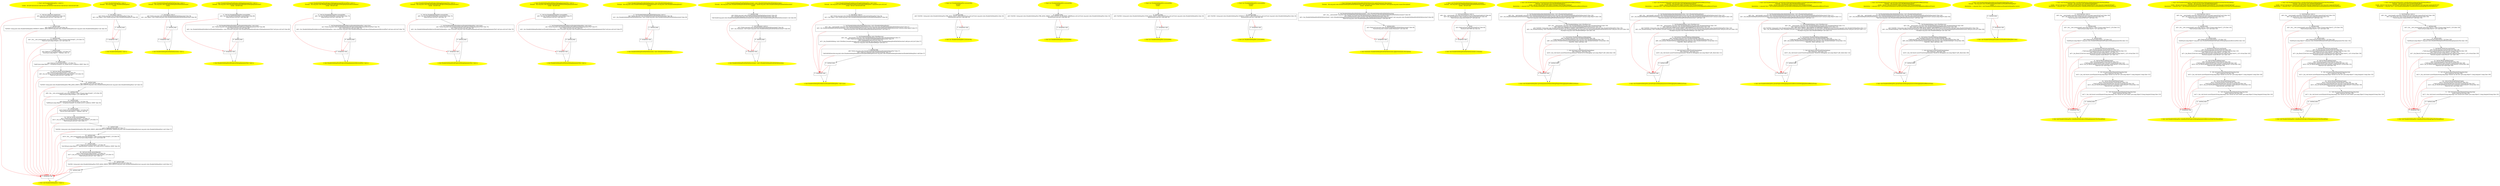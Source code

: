 /* @generated */
digraph cfg {
"org.junit.rules.DisableOnDebugTest.<clinit>():void.f48bef6284b780665e61f03df702e2dc_1" [label="1: Start void DisableOnDebugTest.<clinit>()\nFormals: \nLocals:  $irvar6:void $irvar5:void $irvar4:void $irvar3:void $irvar2:void $irvar1:void $irvar0:void \n  " color=yellow style=filled]
	

	 "org.junit.rules.DisableOnDebugTest.<clinit>():void.f48bef6284b780665e61f03df702e2dc_1" -> "org.junit.rules.DisableOnDebugTest.<clinit>():void.f48bef6284b780665e61f03df702e2dc_4" ;
"org.junit.rules.DisableOnDebugTest.<clinit>():void.f48bef6284b780665e61f03df702e2dc_2" [label="2: Exit void DisableOnDebugTest.<clinit>() \n  " color=yellow style=filled]
	

"org.junit.rules.DisableOnDebugTest.<clinit>():void.f48bef6284b780665e61f03df702e2dc_3" [label="3:  exceptions sink \n  " shape="box"]
	

	 "org.junit.rules.DisableOnDebugTest.<clinit>():void.f48bef6284b780665e61f03df702e2dc_3" -> "org.junit.rules.DisableOnDebugTest.<clinit>():void.f48bef6284b780665e61f03df702e2dc_2" ;
"org.junit.rules.DisableOnDebugTest.<clinit>():void.f48bef6284b780665e61f03df702e2dc_4" [label="4:  Call List Collections.emptyList() \n   n$0=_fun_List Collections.emptyList()() [line 20]\n  *&$irvar0:java.util.List*=n$0 [line 20]\n " shape="box"]
	

	 "org.junit.rules.DisableOnDebugTest.<clinit>():void.f48bef6284b780665e61f03df702e2dc_4" -> "org.junit.rules.DisableOnDebugTest.<clinit>():void.f48bef6284b780665e61f03df702e2dc_5" ;
	 "org.junit.rules.DisableOnDebugTest.<clinit>():void.f48bef6284b780665e61f03df702e2dc_4" -> "org.junit.rules.DisableOnDebugTest.<clinit>():void.f48bef6284b780665e61f03df702e2dc_3" [color="red" ];
"org.junit.rules.DisableOnDebugTest.<clinit>():void.f48bef6284b780665e61f03df702e2dc_5" [label="5:  method_body \n   n$1=*&$irvar0:java.util.List* [line 20]\n  *&#GB<>$org.junit.rules.DisableOnDebugTest.WITHOUT_DEBUG_ARGUMENTS:org.junit.rules.DisableOnDebugTest(root org.junit.rules.DisableOnDebugTest)=n$1 [line 20]\n " shape="box"]
	

	 "org.junit.rules.DisableOnDebugTest.<clinit>():void.f48bef6284b780665e61f03df702e2dc_5" -> "org.junit.rules.DisableOnDebugTest.<clinit>():void.f48bef6284b780665e61f03df702e2dc_6" ;
	 "org.junit.rules.DisableOnDebugTest.<clinit>():void.f48bef6284b780665e61f03df702e2dc_5" -> "org.junit.rules.DisableOnDebugTest.<clinit>():void.f48bef6284b780665e61f03df702e2dc_3" [color="red" ];
"org.junit.rules.DisableOnDebugTest.<clinit>():void.f48bef6284b780665e61f03df702e2dc_6" [label="6:  method_body \n   n$2=_fun___new_array(sizeof(t=java.lang.String*[_*_];len=[2]):java.lang.String*[_*_](*)) [line 22]\n  *&$irvar1:java.lang.String*[_*_](*)=n$2 [line 22]\n " shape="box"]
	

	 "org.junit.rules.DisableOnDebugTest.<clinit>():void.f48bef6284b780665e61f03df702e2dc_6" -> "org.junit.rules.DisableOnDebugTest.<clinit>():void.f48bef6284b780665e61f03df702e2dc_7" ;
	 "org.junit.rules.DisableOnDebugTest.<clinit>():void.f48bef6284b780665e61f03df702e2dc_6" -> "org.junit.rules.DisableOnDebugTest.<clinit>():void.f48bef6284b780665e61f03df702e2dc_3" [color="red" ];
"org.junit.rules.DisableOnDebugTest.<clinit>():void.f48bef6284b780665e61f03df702e2dc_7" [label="7:  method_body \n   n$3=*&$irvar1:java.lang.String*[_*_](*) [line 22]\n  *n$3[0]:java.lang.Object*=\"-Xdebug\" [line 22]\n " shape="box"]
	

	 "org.junit.rules.DisableOnDebugTest.<clinit>():void.f48bef6284b780665e61f03df702e2dc_7" -> "org.junit.rules.DisableOnDebugTest.<clinit>():void.f48bef6284b780665e61f03df702e2dc_8" ;
	 "org.junit.rules.DisableOnDebugTest.<clinit>():void.f48bef6284b780665e61f03df702e2dc_7" -> "org.junit.rules.DisableOnDebugTest.<clinit>():void.f48bef6284b780665e61f03df702e2dc_3" [color="red" ];
"org.junit.rules.DisableOnDebugTest.<clinit>():void.f48bef6284b780665e61f03df702e2dc_8" [label="8:  method_body \n   n$4=*&$irvar1:java.lang.String*[_*_](*) [line 22]\n  *n$4[1]:java.lang.Object*=\"-Xrunjdwp:transport=dt_socket,server=y,address=8000\" [line 22]\n " shape="box"]
	

	 "org.junit.rules.DisableOnDebugTest.<clinit>():void.f48bef6284b780665e61f03df702e2dc_8" -> "org.junit.rules.DisableOnDebugTest.<clinit>():void.f48bef6284b780665e61f03df702e2dc_9" ;
	 "org.junit.rules.DisableOnDebugTest.<clinit>():void.f48bef6284b780665e61f03df702e2dc_8" -> "org.junit.rules.DisableOnDebugTest.<clinit>():void.f48bef6284b780665e61f03df702e2dc_3" [color="red" ];
"org.junit.rules.DisableOnDebugTest.<clinit>():void.f48bef6284b780665e61f03df702e2dc_9" [label="9:  Call List Arrays.asList(Object[]) \n   n$5=*&$irvar1:java.lang.String*[_*_](*) [line 23]\n  n$6=_fun_List Arrays.asList(Object[])(n$5:java.lang.String*[_*_](*)) [line 23]\n  *&$irvar2:java.util.List*=n$6 [line 23]\n " shape="box"]
	

	 "org.junit.rules.DisableOnDebugTest.<clinit>():void.f48bef6284b780665e61f03df702e2dc_9" -> "org.junit.rules.DisableOnDebugTest.<clinit>():void.f48bef6284b780665e61f03df702e2dc_10" ;
	 "org.junit.rules.DisableOnDebugTest.<clinit>():void.f48bef6284b780665e61f03df702e2dc_9" -> "org.junit.rules.DisableOnDebugTest.<clinit>():void.f48bef6284b780665e61f03df702e2dc_3" [color="red" ];
"org.junit.rules.DisableOnDebugTest.<clinit>():void.f48bef6284b780665e61f03df702e2dc_10" [label="10:  method_body \n   n$7=*&$irvar2:java.util.List* [line 23]\n  *&#GB<>$org.junit.rules.DisableOnDebugTest.PRE_JAVA5_DEBUG_ARGUMENTS:org.junit.rules.DisableOnDebugTest(root org.junit.rules.DisableOnDebugTest)=n$7 [line 23]\n " shape="box"]
	

	 "org.junit.rules.DisableOnDebugTest.<clinit>():void.f48bef6284b780665e61f03df702e2dc_10" -> "org.junit.rules.DisableOnDebugTest.<clinit>():void.f48bef6284b780665e61f03df702e2dc_11" ;
	 "org.junit.rules.DisableOnDebugTest.<clinit>():void.f48bef6284b780665e61f03df702e2dc_10" -> "org.junit.rules.DisableOnDebugTest.<clinit>():void.f48bef6284b780665e61f03df702e2dc_3" [color="red" ];
"org.junit.rules.DisableOnDebugTest.<clinit>():void.f48bef6284b780665e61f03df702e2dc_11" [label="11:  method_body \n   n$8=_fun___new_array(sizeof(t=java.lang.String*[_*_];len=[2]):java.lang.String*[_*_](*)) [line 26]\n  *&$irvar3:java.lang.String*[_*_](*)=n$8 [line 26]\n " shape="box"]
	

	 "org.junit.rules.DisableOnDebugTest.<clinit>():void.f48bef6284b780665e61f03df702e2dc_11" -> "org.junit.rules.DisableOnDebugTest.<clinit>():void.f48bef6284b780665e61f03df702e2dc_12" ;
	 "org.junit.rules.DisableOnDebugTest.<clinit>():void.f48bef6284b780665e61f03df702e2dc_11" -> "org.junit.rules.DisableOnDebugTest.<clinit>():void.f48bef6284b780665e61f03df702e2dc_3" [color="red" ];
"org.junit.rules.DisableOnDebugTest.<clinit>():void.f48bef6284b780665e61f03df702e2dc_12" [label="12:  method_body \n   n$9=*&$irvar3:java.lang.String*[_*_](*) [line 26]\n  *n$9[0]:java.lang.Object*=\"-Xrunjdwp:transport=dt_socket,server=y,address=8000\" [line 26]\n " shape="box"]
	

	 "org.junit.rules.DisableOnDebugTest.<clinit>():void.f48bef6284b780665e61f03df702e2dc_12" -> "org.junit.rules.DisableOnDebugTest.<clinit>():void.f48bef6284b780665e61f03df702e2dc_13" ;
	 "org.junit.rules.DisableOnDebugTest.<clinit>():void.f48bef6284b780665e61f03df702e2dc_12" -> "org.junit.rules.DisableOnDebugTest.<clinit>():void.f48bef6284b780665e61f03df702e2dc_3" [color="red" ];
"org.junit.rules.DisableOnDebugTest.<clinit>():void.f48bef6284b780665e61f03df702e2dc_13" [label="13:  method_body \n   n$10=*&$irvar3:java.lang.String*[_*_](*) [line 26]\n  *n$10[1]:java.lang.Object*=\"-Xdebug\" [line 26]\n " shape="box"]
	

	 "org.junit.rules.DisableOnDebugTest.<clinit>():void.f48bef6284b780665e61f03df702e2dc_13" -> "org.junit.rules.DisableOnDebugTest.<clinit>():void.f48bef6284b780665e61f03df702e2dc_14" ;
	 "org.junit.rules.DisableOnDebugTest.<clinit>():void.f48bef6284b780665e61f03df702e2dc_13" -> "org.junit.rules.DisableOnDebugTest.<clinit>():void.f48bef6284b780665e61f03df702e2dc_3" [color="red" ];
"org.junit.rules.DisableOnDebugTest.<clinit>():void.f48bef6284b780665e61f03df702e2dc_14" [label="14:  Call List Arrays.asList(Object[]) \n   n$11=*&$irvar3:java.lang.String*[_*_](*) [line 27]\n  n$12=_fun_List Arrays.asList(Object[])(n$11:java.lang.String*[_*_](*)) [line 27]\n  *&$irvar4:java.util.List*=n$12 [line 27]\n " shape="box"]
	

	 "org.junit.rules.DisableOnDebugTest.<clinit>():void.f48bef6284b780665e61f03df702e2dc_14" -> "org.junit.rules.DisableOnDebugTest.<clinit>():void.f48bef6284b780665e61f03df702e2dc_15" ;
	 "org.junit.rules.DisableOnDebugTest.<clinit>():void.f48bef6284b780665e61f03df702e2dc_14" -> "org.junit.rules.DisableOnDebugTest.<clinit>():void.f48bef6284b780665e61f03df702e2dc_3" [color="red" ];
"org.junit.rules.DisableOnDebugTest.<clinit>():void.f48bef6284b780665e61f03df702e2dc_15" [label="15:  method_body \n   n$13=*&$irvar4:java.util.List* [line 27]\n  *&#GB<>$org.junit.rules.DisableOnDebugTest.PRE_JAVA5_DEBUG_ARGUMENTS_IN_REVERSE_ORDER:org.junit.rules.DisableOnDebugTest(root org.junit.rules.DisableOnDebugTest)=n$13 [line 27]\n " shape="box"]
	

	 "org.junit.rules.DisableOnDebugTest.<clinit>():void.f48bef6284b780665e61f03df702e2dc_15" -> "org.junit.rules.DisableOnDebugTest.<clinit>():void.f48bef6284b780665e61f03df702e2dc_16" ;
	 "org.junit.rules.DisableOnDebugTest.<clinit>():void.f48bef6284b780665e61f03df702e2dc_15" -> "org.junit.rules.DisableOnDebugTest.<clinit>():void.f48bef6284b780665e61f03df702e2dc_3" [color="red" ];
"org.junit.rules.DisableOnDebugTest.<clinit>():void.f48bef6284b780665e61f03df702e2dc_16" [label="16:  method_body \n   n$14=_fun___new_array(sizeof(t=java.lang.String*[_*_];len=[1]):java.lang.String*[_*_](*)) [line 30]\n  *&$irvar5:java.lang.String*[_*_](*)=n$14 [line 30]\n " shape="box"]
	

	 "org.junit.rules.DisableOnDebugTest.<clinit>():void.f48bef6284b780665e61f03df702e2dc_16" -> "org.junit.rules.DisableOnDebugTest.<clinit>():void.f48bef6284b780665e61f03df702e2dc_17" ;
	 "org.junit.rules.DisableOnDebugTest.<clinit>():void.f48bef6284b780665e61f03df702e2dc_16" -> "org.junit.rules.DisableOnDebugTest.<clinit>():void.f48bef6284b780665e61f03df702e2dc_3" [color="red" ];
"org.junit.rules.DisableOnDebugTest.<clinit>():void.f48bef6284b780665e61f03df702e2dc_17" [label="17:  method_body \n   n$15=*&$irvar5:java.lang.String*[_*_](*) [line 30]\n  *n$15[0]:java.lang.Object*=\"-agentlib:jdwp=transport=dt_socket,server=y,address=8000\" [line 30]\n " shape="box"]
	

	 "org.junit.rules.DisableOnDebugTest.<clinit>():void.f48bef6284b780665e61f03df702e2dc_17" -> "org.junit.rules.DisableOnDebugTest.<clinit>():void.f48bef6284b780665e61f03df702e2dc_18" ;
	 "org.junit.rules.DisableOnDebugTest.<clinit>():void.f48bef6284b780665e61f03df702e2dc_17" -> "org.junit.rules.DisableOnDebugTest.<clinit>():void.f48bef6284b780665e61f03df702e2dc_3" [color="red" ];
"org.junit.rules.DisableOnDebugTest.<clinit>():void.f48bef6284b780665e61f03df702e2dc_18" [label="18:  Call List Arrays.asList(Object[]) \n   n$16=*&$irvar5:java.lang.String*[_*_](*) [line 31]\n  n$17=_fun_List Arrays.asList(Object[])(n$16:java.lang.String*[_*_](*)) [line 31]\n  *&$irvar6:java.util.List*=n$17 [line 31]\n " shape="box"]
	

	 "org.junit.rules.DisableOnDebugTest.<clinit>():void.f48bef6284b780665e61f03df702e2dc_18" -> "org.junit.rules.DisableOnDebugTest.<clinit>():void.f48bef6284b780665e61f03df702e2dc_19" ;
	 "org.junit.rules.DisableOnDebugTest.<clinit>():void.f48bef6284b780665e61f03df702e2dc_18" -> "org.junit.rules.DisableOnDebugTest.<clinit>():void.f48bef6284b780665e61f03df702e2dc_3" [color="red" ];
"org.junit.rules.DisableOnDebugTest.<clinit>():void.f48bef6284b780665e61f03df702e2dc_19" [label="19:  method_body \n   n$18=*&$irvar6:java.util.List* [line 31]\n  *&#GB<>$org.junit.rules.DisableOnDebugTest.POST_JAVA5_DEBUG_ARGUMENTS:org.junit.rules.DisableOnDebugTest(root org.junit.rules.DisableOnDebugTest)=n$18 [line 31]\n " shape="box"]
	

	 "org.junit.rules.DisableOnDebugTest.<clinit>():void.f48bef6284b780665e61f03df702e2dc_19" -> "org.junit.rules.DisableOnDebugTest.<clinit>():void.f48bef6284b780665e61f03df702e2dc_20" ;
	 "org.junit.rules.DisableOnDebugTest.<clinit>():void.f48bef6284b780665e61f03df702e2dc_19" -> "org.junit.rules.DisableOnDebugTest.<clinit>():void.f48bef6284b780665e61f03df702e2dc_3" [color="red" ];
"org.junit.rules.DisableOnDebugTest.<clinit>():void.f48bef6284b780665e61f03df702e2dc_20" [label="20:  method_body \n  " shape="box"]
	

	 "org.junit.rules.DisableOnDebugTest.<clinit>():void.f48bef6284b780665e61f03df702e2dc_20" -> "org.junit.rules.DisableOnDebugTest.<clinit>():void.f48bef6284b780665e61f03df702e2dc_2" ;
	 "org.junit.rules.DisableOnDebugTest.<clinit>():void.f48bef6284b780665e61f03df702e2dc_20" -> "org.junit.rules.DisableOnDebugTest.<clinit>():void.f48bef6284b780665e61f03df702e2dc_3" [color="red" ];
"org.junit.rules.DisableOnDebugTest.<init>().658598ee453397261c588d883a7b0694_1" [label="1: Start DisableOnDebugTest.<init>()\nFormals:  this:org.junit.rules.DisableOnDebugTest*\nLocals:  \n  " color=yellow style=filled]
	

	 "org.junit.rules.DisableOnDebugTest.<init>().658598ee453397261c588d883a7b0694_1" -> "org.junit.rules.DisableOnDebugTest.<init>().658598ee453397261c588d883a7b0694_4" ;
"org.junit.rules.DisableOnDebugTest.<init>().658598ee453397261c588d883a7b0694_2" [label="2: Exit DisableOnDebugTest.<init>() \n  " color=yellow style=filled]
	

"org.junit.rules.DisableOnDebugTest.<init>().658598ee453397261c588d883a7b0694_3" [label="3:  exceptions sink \n  " shape="box"]
	

	 "org.junit.rules.DisableOnDebugTest.<init>().658598ee453397261c588d883a7b0694_3" -> "org.junit.rules.DisableOnDebugTest.<init>().658598ee453397261c588d883a7b0694_2" ;
"org.junit.rules.DisableOnDebugTest.<init>().658598ee453397261c588d883a7b0694_4" [label="4:  Call Object.<init>() \n   n$0=*&this:org.junit.rules.DisableOnDebugTest* [line 18]\n  n$1=_fun_Object.<init>()(n$0:org.junit.rules.DisableOnDebugTest*) [line 18]\n " shape="box"]
	

	 "org.junit.rules.DisableOnDebugTest.<init>().658598ee453397261c588d883a7b0694_4" -> "org.junit.rules.DisableOnDebugTest.<init>().658598ee453397261c588d883a7b0694_5" ;
	 "org.junit.rules.DisableOnDebugTest.<init>().658598ee453397261c588d883a7b0694_4" -> "org.junit.rules.DisableOnDebugTest.<init>().658598ee453397261c588d883a7b0694_3" [color="red" ];
"org.junit.rules.DisableOnDebugTest.<init>().658598ee453397261c588d883a7b0694_5" [label="5:  method_body \n  " shape="box"]
	

	 "org.junit.rules.DisableOnDebugTest.<init>().658598ee453397261c588d883a7b0694_5" -> "org.junit.rules.DisableOnDebugTest.<init>().658598ee453397261c588d883a7b0694_2" ;
	 "org.junit.rules.DisableOnDebugTest.<init>().658598ee453397261c588d883a7b0694_5" -> "org.junit.rules.DisableOnDebugTest.<init>().658598ee453397261c588d883a7b0694_3" [color="red" ];
"org.junit.rules.DisableOnDebugTest$FailOnExecution.<init>().31f1f47cb523d320d6fab6ec27b0eea5_1" [label="1: Start DisableOnDebugTest$FailOnExecution.<init>()\nFormals:  this:org.junit.rules.DisableOnDebugTest$FailOnExecution*\nLocals:  \n  " color=yellow style=filled]
	

	 "org.junit.rules.DisableOnDebugTest$FailOnExecution.<init>().31f1f47cb523d320d6fab6ec27b0eea5_1" -> "org.junit.rules.DisableOnDebugTest$FailOnExecution.<init>().31f1f47cb523d320d6fab6ec27b0eea5_4" ;
"org.junit.rules.DisableOnDebugTest$FailOnExecution.<init>().31f1f47cb523d320d6fab6ec27b0eea5_2" [label="2: Exit DisableOnDebugTest$FailOnExecution.<init>() \n  " color=yellow style=filled]
	

"org.junit.rules.DisableOnDebugTest$FailOnExecution.<init>().31f1f47cb523d320d6fab6ec27b0eea5_3" [label="3:  exceptions sink \n  " shape="box"]
	

	 "org.junit.rules.DisableOnDebugTest$FailOnExecution.<init>().31f1f47cb523d320d6fab6ec27b0eea5_3" -> "org.junit.rules.DisableOnDebugTest$FailOnExecution.<init>().31f1f47cb523d320d6fab6ec27b0eea5_2" ;
"org.junit.rules.DisableOnDebugTest$FailOnExecution.<init>().31f1f47cb523d320d6fab6ec27b0eea5_4" [label="4:  Call Object.<init>() \n   n$0=*&this:org.junit.rules.DisableOnDebugTest$FailOnExecution* [line 36]\n  n$1=_fun_Object.<init>()(n$0:org.junit.rules.DisableOnDebugTest$FailOnExecution*) [line 36]\n " shape="box"]
	

	 "org.junit.rules.DisableOnDebugTest$FailOnExecution.<init>().31f1f47cb523d320d6fab6ec27b0eea5_4" -> "org.junit.rules.DisableOnDebugTest$FailOnExecution.<init>().31f1f47cb523d320d6fab6ec27b0eea5_5" ;
	 "org.junit.rules.DisableOnDebugTest$FailOnExecution.<init>().31f1f47cb523d320d6fab6ec27b0eea5_4" -> "org.junit.rules.DisableOnDebugTest$FailOnExecution.<init>().31f1f47cb523d320d6fab6ec27b0eea5_3" [color="red" ];
"org.junit.rules.DisableOnDebugTest$FailOnExecution.<init>().31f1f47cb523d320d6fab6ec27b0eea5_5" [label="5:  method_body \n  " shape="box"]
	

	 "org.junit.rules.DisableOnDebugTest$FailOnExecution.<init>().31f1f47cb523d320d6fab6ec27b0eea5_5" -> "org.junit.rules.DisableOnDebugTest$FailOnExecution.<init>().31f1f47cb523d320d6fab6ec27b0eea5_2" ;
	 "org.junit.rules.DisableOnDebugTest$FailOnExecution.<init>().31f1f47cb523d320d6fab6ec27b0eea5_5" -> "org.junit.rules.DisableOnDebugTest$FailOnExecution.<init>().31f1f47cb523d320d6fab6ec27b0eea5_3" [color="red" ];
"org.junit.rules.DisableOnDebugTest$PostJava5DebugArgumentsTest.<init>().2152e7adc7f155dd8d7229b8c1826e03_1" [label="1: Start DisableOnDebugTest$PostJava5DebugArgumentsTest.<init>()\nFormals:  this:org.junit.rules.DisableOnDebugTest$PostJava5DebugArgumentsTest*\nLocals:  $irvar0:void \n  " color=yellow style=filled]
	

	 "org.junit.rules.DisableOnDebugTest$PostJava5DebugArgumentsTest.<init>().2152e7adc7f155dd8d7229b8c1826e03_1" -> "org.junit.rules.DisableOnDebugTest$PostJava5DebugArgumentsTest.<init>().2152e7adc7f155dd8d7229b8c1826e03_4" ;
"org.junit.rules.DisableOnDebugTest$PostJava5DebugArgumentsTest.<init>().2152e7adc7f155dd8d7229b8c1826e03_2" [label="2: Exit DisableOnDebugTest$PostJava5DebugArgumentsTest.<init>() \n  " color=yellow style=filled]
	

"org.junit.rules.DisableOnDebugTest$PostJava5DebugArgumentsTest.<init>().2152e7adc7f155dd8d7229b8c1826e03_3" [label="3:  exceptions sink \n  " shape="box"]
	

	 "org.junit.rules.DisableOnDebugTest$PostJava5DebugArgumentsTest.<init>().2152e7adc7f155dd8d7229b8c1826e03_3" -> "org.junit.rules.DisableOnDebugTest$PostJava5DebugArgumentsTest.<init>().2152e7adc7f155dd8d7229b8c1826e03_2" ;
"org.junit.rules.DisableOnDebugTest$PostJava5DebugArgumentsTest.<init>().2152e7adc7f155dd8d7229b8c1826e03_4" [label="4:  Call List DisableOnDebugTest.access$300() \n   n$0=_fun_List DisableOnDebugTest.access$300()() [line 88]\n  *&$irvar0:java.util.List*=n$0 [line 88]\n " shape="box"]
	

	 "org.junit.rules.DisableOnDebugTest$PostJava5DebugArgumentsTest.<init>().2152e7adc7f155dd8d7229b8c1826e03_4" -> "org.junit.rules.DisableOnDebugTest$PostJava5DebugArgumentsTest.<init>().2152e7adc7f155dd8d7229b8c1826e03_5" ;
	 "org.junit.rules.DisableOnDebugTest$PostJava5DebugArgumentsTest.<init>().2152e7adc7f155dd8d7229b8c1826e03_4" -> "org.junit.rules.DisableOnDebugTest$PostJava5DebugArgumentsTest.<init>().2152e7adc7f155dd8d7229b8c1826e03_3" [color="red" ];
"org.junit.rules.DisableOnDebugTest$PostJava5DebugArgumentsTest.<init>().2152e7adc7f155dd8d7229b8c1826e03_5" [label="5:  Call DisableOnDebugTest$AbstractDisableOnDebugTest.<init>(List) \n   n$1=*&this:org.junit.rules.DisableOnDebugTest$PostJava5DebugArgumentsTest* [line 88]\n  n$2=*&$irvar0:java.util.List* [line 88]\n  n$3=_fun_DisableOnDebugTest$AbstractDisableOnDebugTest.<init>(List)(n$1:org.junit.rules.DisableOnDebugTest$PostJava5DebugArgumentsTest*,n$2:java.util.List*) [line 88]\n " shape="box"]
	

	 "org.junit.rules.DisableOnDebugTest$PostJava5DebugArgumentsTest.<init>().2152e7adc7f155dd8d7229b8c1826e03_5" -> "org.junit.rules.DisableOnDebugTest$PostJava5DebugArgumentsTest.<init>().2152e7adc7f155dd8d7229b8c1826e03_6" ;
	 "org.junit.rules.DisableOnDebugTest$PostJava5DebugArgumentsTest.<init>().2152e7adc7f155dd8d7229b8c1826e03_5" -> "org.junit.rules.DisableOnDebugTest$PostJava5DebugArgumentsTest.<init>().2152e7adc7f155dd8d7229b8c1826e03_3" [color="red" ];
"org.junit.rules.DisableOnDebugTest$PostJava5DebugArgumentsTest.<init>().2152e7adc7f155dd8d7229b8c1826e03_6" [label="6:  method_body \n  " shape="box"]
	

	 "org.junit.rules.DisableOnDebugTest$PostJava5DebugArgumentsTest.<init>().2152e7adc7f155dd8d7229b8c1826e03_6" -> "org.junit.rules.DisableOnDebugTest$PostJava5DebugArgumentsTest.<init>().2152e7adc7f155dd8d7229b8c1826e03_2" ;
	 "org.junit.rules.DisableOnDebugTest$PostJava5DebugArgumentsTest.<init>().2152e7adc7f155dd8d7229b8c1826e03_6" -> "org.junit.rules.DisableOnDebugTest$PostJava5DebugArgumentsTest.<init>().2152e7adc7f155dd8d7229b8c1826e03_3" [color="red" ];
"org.junit.rules.DisableOnDebugTest$PreJava5DebugArgumentsReversedTest.<init>().b25fb9e0a1627787dd492423a289ee6b_1" [label="1: Start DisableOnDebugTest$PreJava5DebugArgumentsReversedTest.<init>()\nFormals:  this:org.junit.rules.DisableOnDebugTest$PreJava5DebugArgumentsReversedTest*\nLocals:  $irvar0:void \n  " color=yellow style=filled]
	

	 "org.junit.rules.DisableOnDebugTest$PreJava5DebugArgumentsReversedTest.<init>().b25fb9e0a1627787dd492423a289ee6b_1" -> "org.junit.rules.DisableOnDebugTest$PreJava5DebugArgumentsReversedTest.<init>().b25fb9e0a1627787dd492423a289ee6b_4" ;
"org.junit.rules.DisableOnDebugTest$PreJava5DebugArgumentsReversedTest.<init>().b25fb9e0a1627787dd492423a289ee6b_2" [label="2: Exit DisableOnDebugTest$PreJava5DebugArgumentsReversedTest.<init>() \n  " color=yellow style=filled]
	

"org.junit.rules.DisableOnDebugTest$PreJava5DebugArgumentsReversedTest.<init>().b25fb9e0a1627787dd492423a289ee6b_3" [label="3:  exceptions sink \n  " shape="box"]
	

	 "org.junit.rules.DisableOnDebugTest$PreJava5DebugArgumentsReversedTest.<init>().b25fb9e0a1627787dd492423a289ee6b_3" -> "org.junit.rules.DisableOnDebugTest$PreJava5DebugArgumentsReversedTest.<init>().b25fb9e0a1627787dd492423a289ee6b_2" ;
"org.junit.rules.DisableOnDebugTest$PreJava5DebugArgumentsReversedTest.<init>().b25fb9e0a1627787dd492423a289ee6b_4" [label="4:  Call List DisableOnDebugTest.access$200() \n   n$0=_fun_List DisableOnDebugTest.access$200()() [line 79]\n  *&$irvar0:java.util.List*=n$0 [line 79]\n " shape="box"]
	

	 "org.junit.rules.DisableOnDebugTest$PreJava5DebugArgumentsReversedTest.<init>().b25fb9e0a1627787dd492423a289ee6b_4" -> "org.junit.rules.DisableOnDebugTest$PreJava5DebugArgumentsReversedTest.<init>().b25fb9e0a1627787dd492423a289ee6b_5" ;
	 "org.junit.rules.DisableOnDebugTest$PreJava5DebugArgumentsReversedTest.<init>().b25fb9e0a1627787dd492423a289ee6b_4" -> "org.junit.rules.DisableOnDebugTest$PreJava5DebugArgumentsReversedTest.<init>().b25fb9e0a1627787dd492423a289ee6b_3" [color="red" ];
"org.junit.rules.DisableOnDebugTest$PreJava5DebugArgumentsReversedTest.<init>().b25fb9e0a1627787dd492423a289ee6b_5" [label="5:  Call DisableOnDebugTest$AbstractDisableOnDebugTest.<init>(List) \n   n$1=*&this:org.junit.rules.DisableOnDebugTest$PreJava5DebugArgumentsReversedTest* [line 79]\n  n$2=*&$irvar0:java.util.List* [line 79]\n  n$3=_fun_DisableOnDebugTest$AbstractDisableOnDebugTest.<init>(List)(n$1:org.junit.rules.DisableOnDebugTest$PreJava5DebugArgumentsReversedTest*,n$2:java.util.List*) [line 79]\n " shape="box"]
	

	 "org.junit.rules.DisableOnDebugTest$PreJava5DebugArgumentsReversedTest.<init>().b25fb9e0a1627787dd492423a289ee6b_5" -> "org.junit.rules.DisableOnDebugTest$PreJava5DebugArgumentsReversedTest.<init>().b25fb9e0a1627787dd492423a289ee6b_6" ;
	 "org.junit.rules.DisableOnDebugTest$PreJava5DebugArgumentsReversedTest.<init>().b25fb9e0a1627787dd492423a289ee6b_5" -> "org.junit.rules.DisableOnDebugTest$PreJava5DebugArgumentsReversedTest.<init>().b25fb9e0a1627787dd492423a289ee6b_3" [color="red" ];
"org.junit.rules.DisableOnDebugTest$PreJava5DebugArgumentsReversedTest.<init>().b25fb9e0a1627787dd492423a289ee6b_6" [label="6:  method_body \n  " shape="box"]
	

	 "org.junit.rules.DisableOnDebugTest$PreJava5DebugArgumentsReversedTest.<init>().b25fb9e0a1627787dd492423a289ee6b_6" -> "org.junit.rules.DisableOnDebugTest$PreJava5DebugArgumentsReversedTest.<init>().b25fb9e0a1627787dd492423a289ee6b_2" ;
	 "org.junit.rules.DisableOnDebugTest$PreJava5DebugArgumentsReversedTest.<init>().b25fb9e0a1627787dd492423a289ee6b_6" -> "org.junit.rules.DisableOnDebugTest$PreJava5DebugArgumentsReversedTest.<init>().b25fb9e0a1627787dd492423a289ee6b_3" [color="red" ];
"org.junit.rules.DisableOnDebugTest$PreJava5DebugArgumentsTest.<init>().dde39ea10bc7c04b884c11f25602301a_1" [label="1: Start DisableOnDebugTest$PreJava5DebugArgumentsTest.<init>()\nFormals:  this:org.junit.rules.DisableOnDebugTest$PreJava5DebugArgumentsTest*\nLocals:  $irvar0:void \n  " color=yellow style=filled]
	

	 "org.junit.rules.DisableOnDebugTest$PreJava5DebugArgumentsTest.<init>().dde39ea10bc7c04b884c11f25602301a_1" -> "org.junit.rules.DisableOnDebugTest$PreJava5DebugArgumentsTest.<init>().dde39ea10bc7c04b884c11f25602301a_4" ;
"org.junit.rules.DisableOnDebugTest$PreJava5DebugArgumentsTest.<init>().dde39ea10bc7c04b884c11f25602301a_2" [label="2: Exit DisableOnDebugTest$PreJava5DebugArgumentsTest.<init>() \n  " color=yellow style=filled]
	

"org.junit.rules.DisableOnDebugTest$PreJava5DebugArgumentsTest.<init>().dde39ea10bc7c04b884c11f25602301a_3" [label="3:  exceptions sink \n  " shape="box"]
	

	 "org.junit.rules.DisableOnDebugTest$PreJava5DebugArgumentsTest.<init>().dde39ea10bc7c04b884c11f25602301a_3" -> "org.junit.rules.DisableOnDebugTest$PreJava5DebugArgumentsTest.<init>().dde39ea10bc7c04b884c11f25602301a_2" ;
"org.junit.rules.DisableOnDebugTest$PreJava5DebugArgumentsTest.<init>().dde39ea10bc7c04b884c11f25602301a_4" [label="4:  Call List DisableOnDebugTest.access$100() \n   n$0=_fun_List DisableOnDebugTest.access$100()() [line 70]\n  *&$irvar0:java.util.List*=n$0 [line 70]\n " shape="box"]
	

	 "org.junit.rules.DisableOnDebugTest$PreJava5DebugArgumentsTest.<init>().dde39ea10bc7c04b884c11f25602301a_4" -> "org.junit.rules.DisableOnDebugTest$PreJava5DebugArgumentsTest.<init>().dde39ea10bc7c04b884c11f25602301a_5" ;
	 "org.junit.rules.DisableOnDebugTest$PreJava5DebugArgumentsTest.<init>().dde39ea10bc7c04b884c11f25602301a_4" -> "org.junit.rules.DisableOnDebugTest$PreJava5DebugArgumentsTest.<init>().dde39ea10bc7c04b884c11f25602301a_3" [color="red" ];
"org.junit.rules.DisableOnDebugTest$PreJava5DebugArgumentsTest.<init>().dde39ea10bc7c04b884c11f25602301a_5" [label="5:  Call DisableOnDebugTest$AbstractDisableOnDebugTest.<init>(List) \n   n$1=*&this:org.junit.rules.DisableOnDebugTest$PreJava5DebugArgumentsTest* [line 70]\n  n$2=*&$irvar0:java.util.List* [line 70]\n  n$3=_fun_DisableOnDebugTest$AbstractDisableOnDebugTest.<init>(List)(n$1:org.junit.rules.DisableOnDebugTest$PreJava5DebugArgumentsTest*,n$2:java.util.List*) [line 70]\n " shape="box"]
	

	 "org.junit.rules.DisableOnDebugTest$PreJava5DebugArgumentsTest.<init>().dde39ea10bc7c04b884c11f25602301a_5" -> "org.junit.rules.DisableOnDebugTest$PreJava5DebugArgumentsTest.<init>().dde39ea10bc7c04b884c11f25602301a_6" ;
	 "org.junit.rules.DisableOnDebugTest$PreJava5DebugArgumentsTest.<init>().dde39ea10bc7c04b884c11f25602301a_5" -> "org.junit.rules.DisableOnDebugTest$PreJava5DebugArgumentsTest.<init>().dde39ea10bc7c04b884c11f25602301a_3" [color="red" ];
"org.junit.rules.DisableOnDebugTest$PreJava5DebugArgumentsTest.<init>().dde39ea10bc7c04b884c11f25602301a_6" [label="6:  method_body \n  " shape="box"]
	

	 "org.junit.rules.DisableOnDebugTest$PreJava5DebugArgumentsTest.<init>().dde39ea10bc7c04b884c11f25602301a_6" -> "org.junit.rules.DisableOnDebugTest$PreJava5DebugArgumentsTest.<init>().dde39ea10bc7c04b884c11f25602301a_2" ;
	 "org.junit.rules.DisableOnDebugTest$PreJava5DebugArgumentsTest.<init>().dde39ea10bc7c04b884c11f25602301a_6" -> "org.junit.rules.DisableOnDebugTest$PreJava5DebugArgumentsTest.<init>().dde39ea10bc7c04b884c11f25602301a_3" [color="red" ];
"org.junit.rules.DisableOnDebugTest$WithoutDebugArgumentsTest.<init>().666d101444a4a03c5386e1f87eedf37c_1" [label="1: Start DisableOnDebugTest$WithoutDebugArgumentsTest.<init>()\nFormals:  this:org.junit.rules.DisableOnDebugTest$WithoutDebugArgumentsTest*\nLocals:  $irvar0:void \n  " color=yellow style=filled]
	

	 "org.junit.rules.DisableOnDebugTest$WithoutDebugArgumentsTest.<init>().666d101444a4a03c5386e1f87eedf37c_1" -> "org.junit.rules.DisableOnDebugTest$WithoutDebugArgumentsTest.<init>().666d101444a4a03c5386e1f87eedf37c_4" ;
"org.junit.rules.DisableOnDebugTest$WithoutDebugArgumentsTest.<init>().666d101444a4a03c5386e1f87eedf37c_2" [label="2: Exit DisableOnDebugTest$WithoutDebugArgumentsTest.<init>() \n  " color=yellow style=filled]
	

"org.junit.rules.DisableOnDebugTest$WithoutDebugArgumentsTest.<init>().666d101444a4a03c5386e1f87eedf37c_3" [label="3:  exceptions sink \n  " shape="box"]
	

	 "org.junit.rules.DisableOnDebugTest$WithoutDebugArgumentsTest.<init>().666d101444a4a03c5386e1f87eedf37c_3" -> "org.junit.rules.DisableOnDebugTest$WithoutDebugArgumentsTest.<init>().666d101444a4a03c5386e1f87eedf37c_2" ;
"org.junit.rules.DisableOnDebugTest$WithoutDebugArgumentsTest.<init>().666d101444a4a03c5386e1f87eedf37c_4" [label="4:  Call List DisableOnDebugTest.access$400() \n   n$0=_fun_List DisableOnDebugTest.access$400()() [line 97]\n  *&$irvar0:java.util.List*=n$0 [line 97]\n " shape="box"]
	

	 "org.junit.rules.DisableOnDebugTest$WithoutDebugArgumentsTest.<init>().666d101444a4a03c5386e1f87eedf37c_4" -> "org.junit.rules.DisableOnDebugTest$WithoutDebugArgumentsTest.<init>().666d101444a4a03c5386e1f87eedf37c_5" ;
	 "org.junit.rules.DisableOnDebugTest$WithoutDebugArgumentsTest.<init>().666d101444a4a03c5386e1f87eedf37c_4" -> "org.junit.rules.DisableOnDebugTest$WithoutDebugArgumentsTest.<init>().666d101444a4a03c5386e1f87eedf37c_3" [color="red" ];
"org.junit.rules.DisableOnDebugTest$WithoutDebugArgumentsTest.<init>().666d101444a4a03c5386e1f87eedf37c_5" [label="5:  Call DisableOnDebugTest$AbstractDisableOnDebugTest.<init>(List) \n   n$1=*&this:org.junit.rules.DisableOnDebugTest$WithoutDebugArgumentsTest* [line 97]\n  n$2=*&$irvar0:java.util.List* [line 97]\n  n$3=_fun_DisableOnDebugTest$AbstractDisableOnDebugTest.<init>(List)(n$1:org.junit.rules.DisableOnDebugTest$WithoutDebugArgumentsTest*,n$2:java.util.List*) [line 97]\n " shape="box"]
	

	 "org.junit.rules.DisableOnDebugTest$WithoutDebugArgumentsTest.<init>().666d101444a4a03c5386e1f87eedf37c_5" -> "org.junit.rules.DisableOnDebugTest$WithoutDebugArgumentsTest.<init>().666d101444a4a03c5386e1f87eedf37c_6" ;
	 "org.junit.rules.DisableOnDebugTest$WithoutDebugArgumentsTest.<init>().666d101444a4a03c5386e1f87eedf37c_5" -> "org.junit.rules.DisableOnDebugTest$WithoutDebugArgumentsTest.<init>().666d101444a4a03c5386e1f87eedf37c_3" [color="red" ];
"org.junit.rules.DisableOnDebugTest$WithoutDebugArgumentsTest.<init>().666d101444a4a03c5386e1f87eedf37c_6" [label="6:  method_body \n  " shape="box"]
	

	 "org.junit.rules.DisableOnDebugTest$WithoutDebugArgumentsTest.<init>().666d101444a4a03c5386e1f87eedf37c_6" -> "org.junit.rules.DisableOnDebugTest$WithoutDebugArgumentsTest.<init>().666d101444a4a03c5386e1f87eedf37c_2" ;
	 "org.junit.rules.DisableOnDebugTest$WithoutDebugArgumentsTest.<init>().666d101444a4a03c5386e1f87eedf37c_6" -> "org.junit.rules.DisableOnDebugTest$WithoutDebugArgumentsTest.<init>().666d101444a4a03c5386e1f87eedf37c_3" [color="red" ];
"org.junit.rules.DisableOnDebugTest$FailOnExecution.<init>(org.junit.rules.DisableOnDebugTest$1).61beb095f7bd22eb80c46338895824e8_1" [label="1: Start DisableOnDebugTest$FailOnExecution.<init>(DisableOnDebugTest$1)\nFormals:  this:org.junit.rules.DisableOnDebugTest$FailOnExecution* x0:org.junit.rules.DisableOnDebugTest$1*\nLocals:  \n  " color=yellow style=filled]
	

	 "org.junit.rules.DisableOnDebugTest$FailOnExecution.<init>(org.junit.rules.DisableOnDebugTest$1).61beb095f7bd22eb80c46338895824e8_1" -> "org.junit.rules.DisableOnDebugTest$FailOnExecution.<init>(org.junit.rules.DisableOnDebugTest$1).61beb095f7bd22eb80c46338895824e8_4" ;
"org.junit.rules.DisableOnDebugTest$FailOnExecution.<init>(org.junit.rules.DisableOnDebugTest$1).61beb095f7bd22eb80c46338895824e8_2" [label="2: Exit DisableOnDebugTest$FailOnExecution.<init>(DisableOnDebugTest$1) \n  " color=yellow style=filled]
	

"org.junit.rules.DisableOnDebugTest$FailOnExecution.<init>(org.junit.rules.DisableOnDebugTest$1).61beb095f7bd22eb80c46338895824e8_3" [label="3:  exceptions sink \n  " shape="box"]
	

	 "org.junit.rules.DisableOnDebugTest$FailOnExecution.<init>(org.junit.rules.DisableOnDebugTest$1).61beb095f7bd22eb80c46338895824e8_3" -> "org.junit.rules.DisableOnDebugTest$FailOnExecution.<init>(org.junit.rules.DisableOnDebugTest$1).61beb095f7bd22eb80c46338895824e8_2" ;
"org.junit.rules.DisableOnDebugTest$FailOnExecution.<init>(org.junit.rules.DisableOnDebugTest$1).61beb095f7bd22eb80c46338895824e8_4" [label="4:  Call DisableOnDebugTest$FailOnExecution.<init>() \n   n$0=*&this:org.junit.rules.DisableOnDebugTest$FailOnExecution* [line 36]\n  n$1=_fun_DisableOnDebugTest$FailOnExecution.<init>()(n$0:org.junit.rules.DisableOnDebugTest$FailOnExecution*) [line 36]\n " shape="box"]
	

	 "org.junit.rules.DisableOnDebugTest$FailOnExecution.<init>(org.junit.rules.DisableOnDebugTest$1).61beb095f7bd22eb80c46338895824e8_4" -> "org.junit.rules.DisableOnDebugTest$FailOnExecution.<init>(org.junit.rules.DisableOnDebugTest$1).61beb095f7bd22eb80c46338895824e8_5" ;
	 "org.junit.rules.DisableOnDebugTest$FailOnExecution.<init>(org.junit.rules.DisableOnDebugTest$1).61beb095f7bd22eb80c46338895824e8_4" -> "org.junit.rules.DisableOnDebugTest$FailOnExecution.<init>(org.junit.rules.DisableOnDebugTest$1).61beb095f7bd22eb80c46338895824e8_3" [color="red" ];
"org.junit.rules.DisableOnDebugTest$FailOnExecution.<init>(org.junit.rules.DisableOnDebugTest$1).61beb095f7bd22eb80c46338895824e8_5" [label="5:  method_body \n  " shape="box"]
	

	 "org.junit.rules.DisableOnDebugTest$FailOnExecution.<init>(org.junit.rules.DisableOnDebugTest$1).61beb095f7bd22eb80c46338895824e8_5" -> "org.junit.rules.DisableOnDebugTest$FailOnExecution.<init>(org.junit.rules.DisableOnDebugTest$1).61beb095f7bd22eb80c46338895824e8_2" ;
	 "org.junit.rules.DisableOnDebugTest$FailOnExecution.<init>(org.junit.rules.DisableOnDebugTest$1).61beb095f7bd22eb80c46338895824e8_5" -> "org.junit.rules.DisableOnDebugTest$FailOnExecution.<init>(org.junit.rules.DisableOnDebugTest$1).61beb095f7bd22eb80c46338895824e8_3" [color="red" ];
"org.junit.rules.DisableOnDebugTest$FailOnExecution$1.<init>(org.junit.rules.DisableOnDebugTest$FailO.1f1fff60d556e844e38075ad09bc77b5_1" [label="1: Start DisableOnDebugTest$FailOnExecution$1.<init>(DisableOnDebugTest$FailOnExecution)\nFormals:  this:org.junit.rules.DisableOnDebugTest$FailOnExecution$1* this$0:org.junit.rules.DisableOnDebugTest$FailOnExecution*\nLocals:  \n  " color=yellow style=filled]
	

	 "org.junit.rules.DisableOnDebugTest$FailOnExecution$1.<init>(org.junit.rules.DisableOnDebugTest$FailO.1f1fff60d556e844e38075ad09bc77b5_1" -> "org.junit.rules.DisableOnDebugTest$FailOnExecution$1.<init>(org.junit.rules.DisableOnDebugTest$FailO.1f1fff60d556e844e38075ad09bc77b5_4" ;
"org.junit.rules.DisableOnDebugTest$FailOnExecution$1.<init>(org.junit.rules.DisableOnDebugTest$FailO.1f1fff60d556e844e38075ad09bc77b5_2" [label="2: Exit DisableOnDebugTest$FailOnExecution$1.<init>(DisableOnDebugTest$FailOnExecution) \n  " color=yellow style=filled]
	

"org.junit.rules.DisableOnDebugTest$FailOnExecution$1.<init>(org.junit.rules.DisableOnDebugTest$FailO.1f1fff60d556e844e38075ad09bc77b5_3" [label="3:  exceptions sink \n  " shape="box"]
	

	 "org.junit.rules.DisableOnDebugTest$FailOnExecution$1.<init>(org.junit.rules.DisableOnDebugTest$FailO.1f1fff60d556e844e38075ad09bc77b5_3" -> "org.junit.rules.DisableOnDebugTest$FailOnExecution$1.<init>(org.junit.rules.DisableOnDebugTest$FailO.1f1fff60d556e844e38075ad09bc77b5_2" ;
"org.junit.rules.DisableOnDebugTest$FailOnExecution$1.<init>(org.junit.rules.DisableOnDebugTest$FailO.1f1fff60d556e844e38075ad09bc77b5_4" [label="4:  method_body \n   n$0=*&this:org.junit.rules.DisableOnDebugTest$FailOnExecution$1* [line 40]\n  n$1=*&this$0:org.junit.rules.DisableOnDebugTest$FailOnExecution* [line 40]\n  *n$0.this$0:org.junit.rules.DisableOnDebugTest$FailOnExecution$1(root org.junit.rules.DisableOnDebugTest$FailOnExecution$1)=n$1 [line 40]\n " shape="box"]
	

	 "org.junit.rules.DisableOnDebugTest$FailOnExecution$1.<init>(org.junit.rules.DisableOnDebugTest$FailO.1f1fff60d556e844e38075ad09bc77b5_4" -> "org.junit.rules.DisableOnDebugTest$FailOnExecution$1.<init>(org.junit.rules.DisableOnDebugTest$FailO.1f1fff60d556e844e38075ad09bc77b5_5" ;
	 "org.junit.rules.DisableOnDebugTest$FailOnExecution$1.<init>(org.junit.rules.DisableOnDebugTest$FailO.1f1fff60d556e844e38075ad09bc77b5_4" -> "org.junit.rules.DisableOnDebugTest$FailOnExecution$1.<init>(org.junit.rules.DisableOnDebugTest$FailO.1f1fff60d556e844e38075ad09bc77b5_3" [color="red" ];
"org.junit.rules.DisableOnDebugTest$FailOnExecution$1.<init>(org.junit.rules.DisableOnDebugTest$FailO.1f1fff60d556e844e38075ad09bc77b5_5" [label="5:  Call Statement.<init>() \n   n$2=*&this:org.junit.rules.DisableOnDebugTest$FailOnExecution$1* [line 40]\n  n$3=_fun_Statement.<init>()(n$2:org.junit.rules.DisableOnDebugTest$FailOnExecution$1*) [line 40]\n " shape="box"]
	

	 "org.junit.rules.DisableOnDebugTest$FailOnExecution$1.<init>(org.junit.rules.DisableOnDebugTest$FailO.1f1fff60d556e844e38075ad09bc77b5_5" -> "org.junit.rules.DisableOnDebugTest$FailOnExecution$1.<init>(org.junit.rules.DisableOnDebugTest$FailO.1f1fff60d556e844e38075ad09bc77b5_6" ;
	 "org.junit.rules.DisableOnDebugTest$FailOnExecution$1.<init>(org.junit.rules.DisableOnDebugTest$FailO.1f1fff60d556e844e38075ad09bc77b5_5" -> "org.junit.rules.DisableOnDebugTest$FailOnExecution$1.<init>(org.junit.rules.DisableOnDebugTest$FailO.1f1fff60d556e844e38075ad09bc77b5_3" [color="red" ];
"org.junit.rules.DisableOnDebugTest$FailOnExecution$1.<init>(org.junit.rules.DisableOnDebugTest$FailO.1f1fff60d556e844e38075ad09bc77b5_6" [label="6:  method_body \n  " shape="box"]
	

	 "org.junit.rules.DisableOnDebugTest$FailOnExecution$1.<init>(org.junit.rules.DisableOnDebugTest$FailO.1f1fff60d556e844e38075ad09bc77b5_6" -> "org.junit.rules.DisableOnDebugTest$FailOnExecution$1.<init>(org.junit.rules.DisableOnDebugTest$FailO.1f1fff60d556e844e38075ad09bc77b5_2" ;
	 "org.junit.rules.DisableOnDebugTest$FailOnExecution$1.<init>(org.junit.rules.DisableOnDebugTest$FailO.1f1fff60d556e844e38075ad09bc77b5_6" -> "org.junit.rules.DisableOnDebugTest$FailOnExecution$1.<init>(org.junit.rules.DisableOnDebugTest$FailO.1f1fff60d556e844e38075ad09bc77b5_3" [color="red" ];
"org.junit.rules.DisableOnDebugTest$AbstractDisableOnDebugTest.<init>(java.util.List).4790bd48b96d1397c29ccc126c95345c_1" [label="1: Start DisableOnDebugTest$AbstractDisableOnDebugTest.<init>(List)\nFormals:  this:org.junit.rules.DisableOnDebugTest$AbstractDisableOnDebugTest* arguments:java.util.List*\nLocals:  $irvar1:void $irvar0:void \n  " color=yellow style=filled]
	

	 "org.junit.rules.DisableOnDebugTest$AbstractDisableOnDebugTest.<init>(java.util.List).4790bd48b96d1397c29ccc126c95345c_1" -> "org.junit.rules.DisableOnDebugTest$AbstractDisableOnDebugTest.<init>(java.util.List).4790bd48b96d1397c29ccc126c95345c_4" ;
"org.junit.rules.DisableOnDebugTest$AbstractDisableOnDebugTest.<init>(java.util.List).4790bd48b96d1397c29ccc126c95345c_2" [label="2: Exit DisableOnDebugTest$AbstractDisableOnDebugTest.<init>(List) \n  " color=yellow style=filled]
	

"org.junit.rules.DisableOnDebugTest$AbstractDisableOnDebugTest.<init>(java.util.List).4790bd48b96d1397c29ccc126c95345c_3" [label="3:  exceptions sink \n  " shape="box"]
	

	 "org.junit.rules.DisableOnDebugTest$AbstractDisableOnDebugTest.<init>(java.util.List).4790bd48b96d1397c29ccc126c95345c_3" -> "org.junit.rules.DisableOnDebugTest$AbstractDisableOnDebugTest.<init>(java.util.List).4790bd48b96d1397c29ccc126c95345c_2" ;
"org.junit.rules.DisableOnDebugTest$AbstractDisableOnDebugTest.<init>(java.util.List).4790bd48b96d1397c29ccc126c95345c_4" [label="4:  Call Object.<init>() \n   n$0=*&this:org.junit.rules.DisableOnDebugTest$AbstractDisableOnDebugTest* [line 56]\n  n$1=_fun_Object.<init>()(n$0:org.junit.rules.DisableOnDebugTest$AbstractDisableOnDebugTest*) [line 56]\n " shape="box"]
	

	 "org.junit.rules.DisableOnDebugTest$AbstractDisableOnDebugTest.<init>(java.util.List).4790bd48b96d1397c29ccc126c95345c_4" -> "org.junit.rules.DisableOnDebugTest$AbstractDisableOnDebugTest.<init>(java.util.List).4790bd48b96d1397c29ccc126c95345c_5" ;
	 "org.junit.rules.DisableOnDebugTest$AbstractDisableOnDebugTest.<init>(java.util.List).4790bd48b96d1397c29ccc126c95345c_4" -> "org.junit.rules.DisableOnDebugTest$AbstractDisableOnDebugTest.<init>(java.util.List).4790bd48b96d1397c29ccc126c95345c_3" [color="red" ];
"org.junit.rules.DisableOnDebugTest$AbstractDisableOnDebugTest.<init>(java.util.List).4790bd48b96d1397c29ccc126c95345c_5" [label="5:  Call DisableOnDebugTest$FailOnExecution.<init>(DisableOnDebugTest$1) \n   n$2=_fun___new(sizeof(t=org.junit.rules.DisableOnDebugTest$FailOnExecution):org.junit.rules.DisableOnDebugTest$FailOnExecution*) [line 57]\n  n$3=_fun_DisableOnDebugTest$FailOnExecution.<init>(DisableOnDebugTest$1)(n$2:org.junit.rules.DisableOnDebugTest$FailOnExecution*,null:java.lang.Object*) [line 57]\n  *&$irvar0:org.junit.rules.DisableOnDebugTest$FailOnExecution*=n$2 [line 57]\n " shape="box"]
	

	 "org.junit.rules.DisableOnDebugTest$AbstractDisableOnDebugTest.<init>(java.util.List).4790bd48b96d1397c29ccc126c95345c_5" -> "org.junit.rules.DisableOnDebugTest$AbstractDisableOnDebugTest.<init>(java.util.List).4790bd48b96d1397c29ccc126c95345c_6" ;
	 "org.junit.rules.DisableOnDebugTest$AbstractDisableOnDebugTest.<init>(java.util.List).4790bd48b96d1397c29ccc126c95345c_5" -> "org.junit.rules.DisableOnDebugTest$AbstractDisableOnDebugTest.<init>(java.util.List).4790bd48b96d1397c29ccc126c95345c_3" [color="red" ];
"org.junit.rules.DisableOnDebugTest$AbstractDisableOnDebugTest.<init>(java.util.List).4790bd48b96d1397c29ccc126c95345c_6" [label="6:  Call DisableOnDebug.<init>(TestRule,List) \n   n$4=_fun___new(sizeof(t=org.junit.rules.DisableOnDebug):org.junit.rules.DisableOnDebug*) [line 57]\n  n$5=*&$irvar0:org.junit.rules.DisableOnDebugTest$FailOnExecution* [line 57]\n  n$6=*&arguments:java.util.List* [line 57]\n  n$7=_fun_DisableOnDebug.<init>(TestRule,List)(n$4:org.junit.rules.DisableOnDebug*,n$5:org.junit.rules.DisableOnDebugTest$FailOnExecution*,n$6:java.util.List*) [line 57]\n  *&$irvar1:org.junit.rules.DisableOnDebug*=n$4 [line 57]\n " shape="box"]
	

	 "org.junit.rules.DisableOnDebugTest$AbstractDisableOnDebugTest.<init>(java.util.List).4790bd48b96d1397c29ccc126c95345c_6" -> "org.junit.rules.DisableOnDebugTest$AbstractDisableOnDebugTest.<init>(java.util.List).4790bd48b96d1397c29ccc126c95345c_7" ;
	 "org.junit.rules.DisableOnDebugTest$AbstractDisableOnDebugTest.<init>(java.util.List).4790bd48b96d1397c29ccc126c95345c_6" -> "org.junit.rules.DisableOnDebugTest$AbstractDisableOnDebugTest.<init>(java.util.List).4790bd48b96d1397c29ccc126c95345c_3" [color="red" ];
"org.junit.rules.DisableOnDebugTest$AbstractDisableOnDebugTest.<init>(java.util.List).4790bd48b96d1397c29ccc126c95345c_7" [label="7:  method_body \n   n$8=*&this:org.junit.rules.DisableOnDebugTest$AbstractDisableOnDebugTest* [line 57]\n  n$9=*&$irvar1:org.junit.rules.DisableOnDebug* [line 57]\n  *n$8.failOnExecution:org.junit.rules.DisableOnDebugTest$AbstractDisableOnDebugTest(root org.junit.rules.DisableOnDebugTest$AbstractDisableOnDebugTest)=n$9 [line 57]\n " shape="box"]
	

	 "org.junit.rules.DisableOnDebugTest$AbstractDisableOnDebugTest.<init>(java.util.List).4790bd48b96d1397c29ccc126c95345c_7" -> "org.junit.rules.DisableOnDebugTest$AbstractDisableOnDebugTest.<init>(java.util.List).4790bd48b96d1397c29ccc126c95345c_8" ;
	 "org.junit.rules.DisableOnDebugTest$AbstractDisableOnDebugTest.<init>(java.util.List).4790bd48b96d1397c29ccc126c95345c_7" -> "org.junit.rules.DisableOnDebugTest$AbstractDisableOnDebugTest.<init>(java.util.List).4790bd48b96d1397c29ccc126c95345c_3" [color="red" ];
"org.junit.rules.DisableOnDebugTest$AbstractDisableOnDebugTest.<init>(java.util.List).4790bd48b96d1397c29ccc126c95345c_8" [label="8:  method_body \n  " shape="box"]
	

	 "org.junit.rules.DisableOnDebugTest$AbstractDisableOnDebugTest.<init>(java.util.List).4790bd48b96d1397c29ccc126c95345c_8" -> "org.junit.rules.DisableOnDebugTest$AbstractDisableOnDebugTest.<init>(java.util.List).4790bd48b96d1397c29ccc126c95345c_2" ;
	 "org.junit.rules.DisableOnDebugTest$AbstractDisableOnDebugTest.<init>(java.util.List).4790bd48b96d1397c29ccc126c95345c_8" -> "org.junit.rules.DisableOnDebugTest$AbstractDisableOnDebugTest.<init>(java.util.List).4790bd48b96d1397c29ccc126c95345c_3" [color="red" ];
"org.junit.rules.DisableOnDebugTest.access$100():java.util.List.65cd35cae8fe81587b4f4b6a53b54ee4_1" [label="1: Start List DisableOnDebugTest.access$100()\nFormals: \nLocals:  \n  " color=yellow style=filled]
	

	 "org.junit.rules.DisableOnDebugTest.access$100():java.util.List.65cd35cae8fe81587b4f4b6a53b54ee4_1" -> "org.junit.rules.DisableOnDebugTest.access$100():java.util.List.65cd35cae8fe81587b4f4b6a53b54ee4_4" ;
"org.junit.rules.DisableOnDebugTest.access$100():java.util.List.65cd35cae8fe81587b4f4b6a53b54ee4_2" [label="2: Exit List DisableOnDebugTest.access$100() \n  " color=yellow style=filled]
	

"org.junit.rules.DisableOnDebugTest.access$100():java.util.List.65cd35cae8fe81587b4f4b6a53b54ee4_3" [label="3:  exceptions sink \n  " shape="box"]
	

	 "org.junit.rules.DisableOnDebugTest.access$100():java.util.List.65cd35cae8fe81587b4f4b6a53b54ee4_3" -> "org.junit.rules.DisableOnDebugTest.access$100():java.util.List.65cd35cae8fe81587b4f4b6a53b54ee4_2" ;
"org.junit.rules.DisableOnDebugTest.access$100():java.util.List.65cd35cae8fe81587b4f4b6a53b54ee4_4" [label="4:  method_body \n   n$0=*&#GB<>$org.junit.rules.DisableOnDebugTest.PRE_JAVA5_DEBUG_ARGUMENTS:java.util.List*(root org.junit.rules.DisableOnDebugTest) [line 18]\n  *&return:java.util.List*=n$0 [line 18]\n " shape="box"]
	

	 "org.junit.rules.DisableOnDebugTest.access$100():java.util.List.65cd35cae8fe81587b4f4b6a53b54ee4_4" -> "org.junit.rules.DisableOnDebugTest.access$100():java.util.List.65cd35cae8fe81587b4f4b6a53b54ee4_2" ;
	 "org.junit.rules.DisableOnDebugTest.access$100():java.util.List.65cd35cae8fe81587b4f4b6a53b54ee4_4" -> "org.junit.rules.DisableOnDebugTest.access$100():java.util.List.65cd35cae8fe81587b4f4b6a53b54ee4_3" [color="red" ];
"org.junit.rules.DisableOnDebugTest.access$200():java.util.List.1fece31a77ccfc2e4bc7d00051d48ca4_1" [label="1: Start List DisableOnDebugTest.access$200()\nFormals: \nLocals:  \n  " color=yellow style=filled]
	

	 "org.junit.rules.DisableOnDebugTest.access$200():java.util.List.1fece31a77ccfc2e4bc7d00051d48ca4_1" -> "org.junit.rules.DisableOnDebugTest.access$200():java.util.List.1fece31a77ccfc2e4bc7d00051d48ca4_4" ;
"org.junit.rules.DisableOnDebugTest.access$200():java.util.List.1fece31a77ccfc2e4bc7d00051d48ca4_2" [label="2: Exit List DisableOnDebugTest.access$200() \n  " color=yellow style=filled]
	

"org.junit.rules.DisableOnDebugTest.access$200():java.util.List.1fece31a77ccfc2e4bc7d00051d48ca4_3" [label="3:  exceptions sink \n  " shape="box"]
	

	 "org.junit.rules.DisableOnDebugTest.access$200():java.util.List.1fece31a77ccfc2e4bc7d00051d48ca4_3" -> "org.junit.rules.DisableOnDebugTest.access$200():java.util.List.1fece31a77ccfc2e4bc7d00051d48ca4_2" ;
"org.junit.rules.DisableOnDebugTest.access$200():java.util.List.1fece31a77ccfc2e4bc7d00051d48ca4_4" [label="4:  method_body \n   n$0=*&#GB<>$org.junit.rules.DisableOnDebugTest.PRE_JAVA5_DEBUG_ARGUMENTS_IN_REVERSE_ORDER:java.util.List*(root org.junit.rules.DisableOnDebugTest) [line 18]\n  *&return:java.util.List*=n$0 [line 18]\n " shape="box"]
	

	 "org.junit.rules.DisableOnDebugTest.access$200():java.util.List.1fece31a77ccfc2e4bc7d00051d48ca4_4" -> "org.junit.rules.DisableOnDebugTest.access$200():java.util.List.1fece31a77ccfc2e4bc7d00051d48ca4_2" ;
	 "org.junit.rules.DisableOnDebugTest.access$200():java.util.List.1fece31a77ccfc2e4bc7d00051d48ca4_4" -> "org.junit.rules.DisableOnDebugTest.access$200():java.util.List.1fece31a77ccfc2e4bc7d00051d48ca4_3" [color="red" ];
"org.junit.rules.DisableOnDebugTest.access$300():java.util.List.1183bfa5b57144d03bcfe8b4efa5426b_1" [label="1: Start List DisableOnDebugTest.access$300()\nFormals: \nLocals:  \n  " color=yellow style=filled]
	

	 "org.junit.rules.DisableOnDebugTest.access$300():java.util.List.1183bfa5b57144d03bcfe8b4efa5426b_1" -> "org.junit.rules.DisableOnDebugTest.access$300():java.util.List.1183bfa5b57144d03bcfe8b4efa5426b_4" ;
"org.junit.rules.DisableOnDebugTest.access$300():java.util.List.1183bfa5b57144d03bcfe8b4efa5426b_2" [label="2: Exit List DisableOnDebugTest.access$300() \n  " color=yellow style=filled]
	

"org.junit.rules.DisableOnDebugTest.access$300():java.util.List.1183bfa5b57144d03bcfe8b4efa5426b_3" [label="3:  exceptions sink \n  " shape="box"]
	

	 "org.junit.rules.DisableOnDebugTest.access$300():java.util.List.1183bfa5b57144d03bcfe8b4efa5426b_3" -> "org.junit.rules.DisableOnDebugTest.access$300():java.util.List.1183bfa5b57144d03bcfe8b4efa5426b_2" ;
"org.junit.rules.DisableOnDebugTest.access$300():java.util.List.1183bfa5b57144d03bcfe8b4efa5426b_4" [label="4:  method_body \n   n$0=*&#GB<>$org.junit.rules.DisableOnDebugTest.POST_JAVA5_DEBUG_ARGUMENTS:java.util.List*(root org.junit.rules.DisableOnDebugTest) [line 18]\n  *&return:java.util.List*=n$0 [line 18]\n " shape="box"]
	

	 "org.junit.rules.DisableOnDebugTest.access$300():java.util.List.1183bfa5b57144d03bcfe8b4efa5426b_4" -> "org.junit.rules.DisableOnDebugTest.access$300():java.util.List.1183bfa5b57144d03bcfe8b4efa5426b_2" ;
	 "org.junit.rules.DisableOnDebugTest.access$300():java.util.List.1183bfa5b57144d03bcfe8b4efa5426b_4" -> "org.junit.rules.DisableOnDebugTest.access$300():java.util.List.1183bfa5b57144d03bcfe8b4efa5426b_3" [color="red" ];
"org.junit.rules.DisableOnDebugTest.access$400():java.util.List.6db2b86c89ee211a5217a646df68d7c6_1" [label="1: Start List DisableOnDebugTest.access$400()\nFormals: \nLocals:  \n  " color=yellow style=filled]
	

	 "org.junit.rules.DisableOnDebugTest.access$400():java.util.List.6db2b86c89ee211a5217a646df68d7c6_1" -> "org.junit.rules.DisableOnDebugTest.access$400():java.util.List.6db2b86c89ee211a5217a646df68d7c6_4" ;
"org.junit.rules.DisableOnDebugTest.access$400():java.util.List.6db2b86c89ee211a5217a646df68d7c6_2" [label="2: Exit List DisableOnDebugTest.access$400() \n  " color=yellow style=filled]
	

"org.junit.rules.DisableOnDebugTest.access$400():java.util.List.6db2b86c89ee211a5217a646df68d7c6_3" [label="3:  exceptions sink \n  " shape="box"]
	

	 "org.junit.rules.DisableOnDebugTest.access$400():java.util.List.6db2b86c89ee211a5217a646df68d7c6_3" -> "org.junit.rules.DisableOnDebugTest.access$400():java.util.List.6db2b86c89ee211a5217a646df68d7c6_2" ;
"org.junit.rules.DisableOnDebugTest.access$400():java.util.List.6db2b86c89ee211a5217a646df68d7c6_4" [label="4:  method_body \n   n$0=*&#GB<>$org.junit.rules.DisableOnDebugTest.WITHOUT_DEBUG_ARGUMENTS:java.util.List*(root org.junit.rules.DisableOnDebugTest) [line 18]\n  *&return:java.util.List*=n$0 [line 18]\n " shape="box"]
	

	 "org.junit.rules.DisableOnDebugTest.access$400():java.util.List.6db2b86c89ee211a5217a646df68d7c6_4" -> "org.junit.rules.DisableOnDebugTest.access$400():java.util.List.6db2b86c89ee211a5217a646df68d7c6_2" ;
	 "org.junit.rules.DisableOnDebugTest.access$400():java.util.List.6db2b86c89ee211a5217a646df68d7c6_4" -> "org.junit.rules.DisableOnDebugTest.access$400():java.util.List.6db2b86c89ee211a5217a646df68d7c6_3" [color="red" ];
"org.junit.rules.DisableOnDebugTest$FailOnExecution.apply(org.junit.runners.model.Statement,org.junit.ae12e45af464d8f085b87931b1c92d94_1" [label="1: Start Statement DisableOnDebugTest$FailOnExecution.apply(Statement,Description)\nFormals:  this:org.junit.rules.DisableOnDebugTest$FailOnExecution* base:org.junit.runners.model.Statement* description:org.junit.runner.Description*\nLocals:  $irvar0:void \n  " color=yellow style=filled]
	

	 "org.junit.rules.DisableOnDebugTest$FailOnExecution.apply(org.junit.runners.model.Statement,org.junit.ae12e45af464d8f085b87931b1c92d94_1" -> "org.junit.rules.DisableOnDebugTest$FailOnExecution.apply(org.junit.runners.model.Statement,org.junit.ae12e45af464d8f085b87931b1c92d94_4" ;
"org.junit.rules.DisableOnDebugTest$FailOnExecution.apply(org.junit.runners.model.Statement,org.junit.ae12e45af464d8f085b87931b1c92d94_2" [label="2: Exit Statement DisableOnDebugTest$FailOnExecution.apply(Statement,Description) \n  " color=yellow style=filled]
	

"org.junit.rules.DisableOnDebugTest$FailOnExecution.apply(org.junit.runners.model.Statement,org.junit.ae12e45af464d8f085b87931b1c92d94_3" [label="3:  exceptions sink \n  " shape="box"]
	

	 "org.junit.rules.DisableOnDebugTest$FailOnExecution.apply(org.junit.runners.model.Statement,org.junit.ae12e45af464d8f085b87931b1c92d94_3" -> "org.junit.rules.DisableOnDebugTest$FailOnExecution.apply(org.junit.runners.model.Statement,org.junit.ae12e45af464d8f085b87931b1c92d94_2" ;
"org.junit.rules.DisableOnDebugTest$FailOnExecution.apply(org.junit.runners.model.Statement,org.junit.ae12e45af464d8f085b87931b1c92d94_4" [label="4:  Call DisableOnDebugTest$FailOnExecution$1.<init>(DisableOnDebugTest$FailOnExecution) \n   n$0=_fun___new(sizeof(t=org.junit.rules.DisableOnDebugTest$FailOnExecution$1):org.junit.rules.DisableOnDebugTest$FailOnExecution$1*) [line 40]\n  n$1=*&this:org.junit.rules.DisableOnDebugTest$FailOnExecution* [line 40]\n  n$2=_fun_DisableOnDebugTest$FailOnExecution$1.<init>(DisableOnDebugTest$FailOnExecution)(n$0:org.junit.rules.DisableOnDebugTest$FailOnExecution$1*,n$1:org.junit.rules.DisableOnDebugTest$FailOnExecution*) [line 40]\n  *&$irvar0:org.junit.rules.DisableOnDebugTest$FailOnExecution$1*=n$0 [line 40]\n " shape="box"]
	

	 "org.junit.rules.DisableOnDebugTest$FailOnExecution.apply(org.junit.runners.model.Statement,org.junit.ae12e45af464d8f085b87931b1c92d94_4" -> "org.junit.rules.DisableOnDebugTest$FailOnExecution.apply(org.junit.runners.model.Statement,org.junit.ae12e45af464d8f085b87931b1c92d94_5" ;
	 "org.junit.rules.DisableOnDebugTest$FailOnExecution.apply(org.junit.runners.model.Statement,org.junit.ae12e45af464d8f085b87931b1c92d94_4" -> "org.junit.rules.DisableOnDebugTest$FailOnExecution.apply(org.junit.runners.model.Statement,org.junit.ae12e45af464d8f085b87931b1c92d94_3" [color="red" ];
"org.junit.rules.DisableOnDebugTest$FailOnExecution.apply(org.junit.runners.model.Statement,org.junit.ae12e45af464d8f085b87931b1c92d94_5" [label="5:  method_body \n   n$3=*&$irvar0:org.junit.rules.DisableOnDebugTest$FailOnExecution$1* [line 40]\n  *&return:org.junit.runners.model.Statement*=n$3 [line 40]\n " shape="box"]
	

	 "org.junit.rules.DisableOnDebugTest$FailOnExecution.apply(org.junit.runners.model.Statement,org.junit.ae12e45af464d8f085b87931b1c92d94_5" -> "org.junit.rules.DisableOnDebugTest$FailOnExecution.apply(org.junit.runners.model.Statement,org.junit.ae12e45af464d8f085b87931b1c92d94_2" ;
	 "org.junit.rules.DisableOnDebugTest$FailOnExecution.apply(org.junit.runners.model.Statement,org.junit.ae12e45af464d8f085b87931b1c92d94_5" -> "org.junit.rules.DisableOnDebugTest$FailOnExecution.apply(org.junit.runners.model.Statement,org.junit.ae12e45af464d8f085b87931b1c92d94_3" [color="red" ];
"org.junit.rules.DisableOnDebugTest$FailOnExecution$1.evaluate():void.7eced8c42243deb949f7b1be694d7779_1" [label="1: Start void DisableOnDebugTest$FailOnExecution$1.evaluate()\nFormals:  this:org.junit.rules.DisableOnDebugTest$FailOnExecution$1*\nLocals:  $irvar0:void \n  " color=yellow style=filled]
	

	 "org.junit.rules.DisableOnDebugTest$FailOnExecution$1.evaluate():void.7eced8c42243deb949f7b1be694d7779_1" -> "org.junit.rules.DisableOnDebugTest$FailOnExecution$1.evaluate():void.7eced8c42243deb949f7b1be694d7779_4" ;
"org.junit.rules.DisableOnDebugTest$FailOnExecution$1.evaluate():void.7eced8c42243deb949f7b1be694d7779_2" [label="2: Exit void DisableOnDebugTest$FailOnExecution$1.evaluate() \n  " color=yellow style=filled]
	

"org.junit.rules.DisableOnDebugTest$FailOnExecution$1.evaluate():void.7eced8c42243deb949f7b1be694d7779_3" [label="3:  exceptions sink \n  " shape="box"]
	

	 "org.junit.rules.DisableOnDebugTest$FailOnExecution$1.evaluate():void.7eced8c42243deb949f7b1be694d7779_3" -> "org.junit.rules.DisableOnDebugTest$FailOnExecution$1.evaluate():void.7eced8c42243deb949f7b1be694d7779_2" ;
"org.junit.rules.DisableOnDebugTest$FailOnExecution$1.evaluate():void.7eced8c42243deb949f7b1be694d7779_4" [label="4:  Call AssertionError.<init>() \n   n$0=_fun___new(sizeof(t=java.lang.AssertionError):java.lang.AssertionError*) [line 44]\n  n$1=_fun_AssertionError.<init>()(n$0:java.lang.AssertionError*) [line 44]\n  *&$irvar0:java.lang.AssertionError*=n$0 [line 44]\n " shape="box"]
	

	 "org.junit.rules.DisableOnDebugTest$FailOnExecution$1.evaluate():void.7eced8c42243deb949f7b1be694d7779_4" -> "org.junit.rules.DisableOnDebugTest$FailOnExecution$1.evaluate():void.7eced8c42243deb949f7b1be694d7779_5" ;
	 "org.junit.rules.DisableOnDebugTest$FailOnExecution$1.evaluate():void.7eced8c42243deb949f7b1be694d7779_4" -> "org.junit.rules.DisableOnDebugTest$FailOnExecution$1.evaluate():void.7eced8c42243deb949f7b1be694d7779_3" [color="red" ];
"org.junit.rules.DisableOnDebugTest$FailOnExecution$1.evaluate():void.7eced8c42243deb949f7b1be694d7779_5" [label="5:  throw \n   n$2=*&$irvar0:java.lang.AssertionError* [line 44]\n  *&return:void=EXN n$2 [line 44]\n " shape="box"]
	

	 "org.junit.rules.DisableOnDebugTest$FailOnExecution$1.evaluate():void.7eced8c42243deb949f7b1be694d7779_5" -> "org.junit.rules.DisableOnDebugTest$FailOnExecution$1.evaluate():void.7eced8c42243deb949f7b1be694d7779_2" ;
	 "org.junit.rules.DisableOnDebugTest$FailOnExecution$1.evaluate():void.7eced8c42243deb949f7b1be694d7779_5" -> "org.junit.rules.DisableOnDebugTest$FailOnExecution$1.evaluate():void.7eced8c42243deb949f7b1be694d7779_3" [color="red" ];
"org.junit.rules.DisableOnDebugTest.givenArgumentsWithoutDebugFlagsIsDebuggingShouldReturnFalse():voi.8448ed462c4656341917c0ac19fbaef6_1" [label="1: Start void DisableOnDebugTest.givenArgumentsWithoutDebugFlagsIsDebuggingShouldReturnFalse()\nFormals:  this:org.junit.rules.DisableOnDebugTest*\nLocals:  $irvar1:void $irvar0:void subject:org.junit.rules.DisableOnDebug*\nAnnotation: <_org.junit.Test> void DisableOnDebugTest.givenArgumentsWithoutDebugFlagsIsDebuggingShouldReturnFalse()() \n  " color=yellow style=filled]
	

	 "org.junit.rules.DisableOnDebugTest.givenArgumentsWithoutDebugFlagsIsDebuggingShouldReturnFalse():voi.8448ed462c4656341917c0ac19fbaef6_1" -> "org.junit.rules.DisableOnDebugTest.givenArgumentsWithoutDebugFlagsIsDebuggingShouldReturnFalse():voi.8448ed462c4656341917c0ac19fbaef6_4" ;
"org.junit.rules.DisableOnDebugTest.givenArgumentsWithoutDebugFlagsIsDebuggingShouldReturnFalse():voi.8448ed462c4656341917c0ac19fbaef6_2" [label="2: Exit void DisableOnDebugTest.givenArgumentsWithoutDebugFlagsIsDebuggingShouldReturnFalse() \n  " color=yellow style=filled]
	

"org.junit.rules.DisableOnDebugTest.givenArgumentsWithoutDebugFlagsIsDebuggingShouldReturnFalse():voi.8448ed462c4656341917c0ac19fbaef6_3" [label="3:  exceptions sink \n  " shape="box"]
	

	 "org.junit.rules.DisableOnDebugTest.givenArgumentsWithoutDebugFlagsIsDebuggingShouldReturnFalse():voi.8448ed462c4656341917c0ac19fbaef6_3" -> "org.junit.rules.DisableOnDebugTest.givenArgumentsWithoutDebugFlagsIsDebuggingShouldReturnFalse():voi.8448ed462c4656341917c0ac19fbaef6_2" ;
"org.junit.rules.DisableOnDebugTest.givenArgumentsWithoutDebugFlagsIsDebuggingShouldReturnFalse():voi.8448ed462c4656341917c0ac19fbaef6_4" [label="4:  Call DisableOnDebugTest$FailOnExecution.<init>(DisableOnDebugTest$1) \n   n$0=_fun___new(sizeof(t=org.junit.rules.DisableOnDebugTest$FailOnExecution):org.junit.rules.DisableOnDebugTest$FailOnExecution*) [line 126]\n  n$1=_fun_DisableOnDebugTest$FailOnExecution.<init>(DisableOnDebugTest$1)(n$0:org.junit.rules.DisableOnDebugTest$FailOnExecution*,null:java.lang.Object*) [line 126]\n  *&$irvar0:org.junit.rules.DisableOnDebugTest$FailOnExecution*=n$0 [line 126]\n " shape="box"]
	

	 "org.junit.rules.DisableOnDebugTest.givenArgumentsWithoutDebugFlagsIsDebuggingShouldReturnFalse():voi.8448ed462c4656341917c0ac19fbaef6_4" -> "org.junit.rules.DisableOnDebugTest.givenArgumentsWithoutDebugFlagsIsDebuggingShouldReturnFalse():voi.8448ed462c4656341917c0ac19fbaef6_5" ;
	 "org.junit.rules.DisableOnDebugTest.givenArgumentsWithoutDebugFlagsIsDebuggingShouldReturnFalse():voi.8448ed462c4656341917c0ac19fbaef6_4" -> "org.junit.rules.DisableOnDebugTest.givenArgumentsWithoutDebugFlagsIsDebuggingShouldReturnFalse():voi.8448ed462c4656341917c0ac19fbaef6_3" [color="red" ];
"org.junit.rules.DisableOnDebugTest.givenArgumentsWithoutDebugFlagsIsDebuggingShouldReturnFalse():voi.8448ed462c4656341917c0ac19fbaef6_5" [label="5:  Call DisableOnDebug.<init>(TestRule,List) \n   n$2=_fun___new(sizeof(t=org.junit.rules.DisableOnDebug):org.junit.rules.DisableOnDebug*) [line 126]\n  n$3=*&$irvar0:org.junit.rules.DisableOnDebugTest$FailOnExecution* [line 126]\n  n$4=*&#GB<>$org.junit.rules.DisableOnDebugTest.WITHOUT_DEBUG_ARGUMENTS:java.util.List*(root org.junit.rules.DisableOnDebugTest) [line 126]\n  n$5=_fun_DisableOnDebug.<init>(TestRule,List)(n$2:org.junit.rules.DisableOnDebug*,n$3:org.junit.rules.DisableOnDebugTest$FailOnExecution*,n$4:java.util.List*) [line 126]\n  *&subject:org.junit.rules.DisableOnDebug*=n$2 [line 126]\n " shape="box"]
	

	 "org.junit.rules.DisableOnDebugTest.givenArgumentsWithoutDebugFlagsIsDebuggingShouldReturnFalse():voi.8448ed462c4656341917c0ac19fbaef6_5" -> "org.junit.rules.DisableOnDebugTest.givenArgumentsWithoutDebugFlagsIsDebuggingShouldReturnFalse():voi.8448ed462c4656341917c0ac19fbaef6_6" ;
	 "org.junit.rules.DisableOnDebugTest.givenArgumentsWithoutDebugFlagsIsDebuggingShouldReturnFalse():voi.8448ed462c4656341917c0ac19fbaef6_5" -> "org.junit.rules.DisableOnDebugTest.givenArgumentsWithoutDebugFlagsIsDebuggingShouldReturnFalse():voi.8448ed462c4656341917c0ac19fbaef6_3" [color="red" ];
"org.junit.rules.DisableOnDebugTest.givenArgumentsWithoutDebugFlagsIsDebuggingShouldReturnFalse():voi.8448ed462c4656341917c0ac19fbaef6_6" [label="6:  Call boolean DisableOnDebug.isDebugging() \n   n$6=*&subject:org.junit.rules.DisableOnDebug* [line 128]\n  _=*n$6:org.junit.rules.DisableOnDebug*(root org.junit.rules.DisableOnDebug) [line 128]\n  n$8=_fun_boolean DisableOnDebug.isDebugging()(n$6:org.junit.rules.DisableOnDebug*) virtual [line 128]\n  *&$irvar1:_Bool=n$8 [line 128]\n " shape="box"]
	

	 "org.junit.rules.DisableOnDebugTest.givenArgumentsWithoutDebugFlagsIsDebuggingShouldReturnFalse():voi.8448ed462c4656341917c0ac19fbaef6_6" -> "org.junit.rules.DisableOnDebugTest.givenArgumentsWithoutDebugFlagsIsDebuggingShouldReturnFalse():voi.8448ed462c4656341917c0ac19fbaef6_7" ;
	 "org.junit.rules.DisableOnDebugTest.givenArgumentsWithoutDebugFlagsIsDebuggingShouldReturnFalse():voi.8448ed462c4656341917c0ac19fbaef6_6" -> "org.junit.rules.DisableOnDebugTest.givenArgumentsWithoutDebugFlagsIsDebuggingShouldReturnFalse():voi.8448ed462c4656341917c0ac19fbaef6_3" [color="red" ];
"org.junit.rules.DisableOnDebugTest.givenArgumentsWithoutDebugFlagsIsDebuggingShouldReturnFalse():voi.8448ed462c4656341917c0ac19fbaef6_7" [label="7:  Call void Assert.assertFalse(String,boolean) \n   n$9=*&$irvar1:_Bool [line 128]\n  n$10=_fun_void Assert.assertFalse(String,boolean)(\"Should not be debugging\":java.lang.Object*,n$9:_Bool) [line 128]\n " shape="box"]
	

	 "org.junit.rules.DisableOnDebugTest.givenArgumentsWithoutDebugFlagsIsDebuggingShouldReturnFalse():voi.8448ed462c4656341917c0ac19fbaef6_7" -> "org.junit.rules.DisableOnDebugTest.givenArgumentsWithoutDebugFlagsIsDebuggingShouldReturnFalse():voi.8448ed462c4656341917c0ac19fbaef6_8" ;
	 "org.junit.rules.DisableOnDebugTest.givenArgumentsWithoutDebugFlagsIsDebuggingShouldReturnFalse():voi.8448ed462c4656341917c0ac19fbaef6_7" -> "org.junit.rules.DisableOnDebugTest.givenArgumentsWithoutDebugFlagsIsDebuggingShouldReturnFalse():voi.8448ed462c4656341917c0ac19fbaef6_3" [color="red" ];
"org.junit.rules.DisableOnDebugTest.givenArgumentsWithoutDebugFlagsIsDebuggingShouldReturnFalse():voi.8448ed462c4656341917c0ac19fbaef6_8" [label="8:  method_body \n  " shape="box"]
	

	 "org.junit.rules.DisableOnDebugTest.givenArgumentsWithoutDebugFlagsIsDebuggingShouldReturnFalse():voi.8448ed462c4656341917c0ac19fbaef6_8" -> "org.junit.rules.DisableOnDebugTest.givenArgumentsWithoutDebugFlagsIsDebuggingShouldReturnFalse():voi.8448ed462c4656341917c0ac19fbaef6_2" ;
	 "org.junit.rules.DisableOnDebugTest.givenArgumentsWithoutDebugFlagsIsDebuggingShouldReturnFalse():voi.8448ed462c4656341917c0ac19fbaef6_8" -> "org.junit.rules.DisableOnDebugTest.givenArgumentsWithoutDebugFlagsIsDebuggingShouldReturnFalse():voi.8448ed462c4656341917c0ac19fbaef6_3" [color="red" ];
"org.junit.rules.DisableOnDebugTest.givenPostJava5DebugArgumentsIsDebuggingShouldReturnTrue():void.af4867da70e5e6c276ffa696c250cd6f_1" [label="1: Start void DisableOnDebugTest.givenPostJava5DebugArgumentsIsDebuggingShouldReturnTrue()\nFormals:  this:org.junit.rules.DisableOnDebugTest*\nLocals:  $irvar1:void $irvar0:void subject:org.junit.rules.DisableOnDebug*\nAnnotation: <_org.junit.Test> void DisableOnDebugTest.givenPostJava5DebugArgumentsIsDebuggingShouldReturnTrue()() \n  " color=yellow style=filled]
	

	 "org.junit.rules.DisableOnDebugTest.givenPostJava5DebugArgumentsIsDebuggingShouldReturnTrue():void.af4867da70e5e6c276ffa696c250cd6f_1" -> "org.junit.rules.DisableOnDebugTest.givenPostJava5DebugArgumentsIsDebuggingShouldReturnTrue():void.af4867da70e5e6c276ffa696c250cd6f_4" ;
"org.junit.rules.DisableOnDebugTest.givenPostJava5DebugArgumentsIsDebuggingShouldReturnTrue():void.af4867da70e5e6c276ffa696c250cd6f_2" [label="2: Exit void DisableOnDebugTest.givenPostJava5DebugArgumentsIsDebuggingShouldReturnTrue() \n  " color=yellow style=filled]
	

"org.junit.rules.DisableOnDebugTest.givenPostJava5DebugArgumentsIsDebuggingShouldReturnTrue():void.af4867da70e5e6c276ffa696c250cd6f_3" [label="3:  exceptions sink \n  " shape="box"]
	

	 "org.junit.rules.DisableOnDebugTest.givenPostJava5DebugArgumentsIsDebuggingShouldReturnTrue():void.af4867da70e5e6c276ffa696c250cd6f_3" -> "org.junit.rules.DisableOnDebugTest.givenPostJava5DebugArgumentsIsDebuggingShouldReturnTrue():void.af4867da70e5e6c276ffa696c250cd6f_2" ;
"org.junit.rules.DisableOnDebugTest.givenPostJava5DebugArgumentsIsDebuggingShouldReturnTrue():void.af4867da70e5e6c276ffa696c250cd6f_4" [label="4:  Call DisableOnDebugTest$FailOnExecution.<init>(DisableOnDebugTest$1) \n   n$0=_fun___new(sizeof(t=org.junit.rules.DisableOnDebugTest$FailOnExecution):org.junit.rules.DisableOnDebugTest$FailOnExecution*) [line 119]\n  n$1=_fun_DisableOnDebugTest$FailOnExecution.<init>(DisableOnDebugTest$1)(n$0:org.junit.rules.DisableOnDebugTest$FailOnExecution*,null:java.lang.Object*) [line 119]\n  *&$irvar0:org.junit.rules.DisableOnDebugTest$FailOnExecution*=n$0 [line 119]\n " shape="box"]
	

	 "org.junit.rules.DisableOnDebugTest.givenPostJava5DebugArgumentsIsDebuggingShouldReturnTrue():void.af4867da70e5e6c276ffa696c250cd6f_4" -> "org.junit.rules.DisableOnDebugTest.givenPostJava5DebugArgumentsIsDebuggingShouldReturnTrue():void.af4867da70e5e6c276ffa696c250cd6f_5" ;
	 "org.junit.rules.DisableOnDebugTest.givenPostJava5DebugArgumentsIsDebuggingShouldReturnTrue():void.af4867da70e5e6c276ffa696c250cd6f_4" -> "org.junit.rules.DisableOnDebugTest.givenPostJava5DebugArgumentsIsDebuggingShouldReturnTrue():void.af4867da70e5e6c276ffa696c250cd6f_3" [color="red" ];
"org.junit.rules.DisableOnDebugTest.givenPostJava5DebugArgumentsIsDebuggingShouldReturnTrue():void.af4867da70e5e6c276ffa696c250cd6f_5" [label="5:  Call DisableOnDebug.<init>(TestRule,List) \n   n$2=_fun___new(sizeof(t=org.junit.rules.DisableOnDebug):org.junit.rules.DisableOnDebug*) [line 119]\n  n$3=*&$irvar0:org.junit.rules.DisableOnDebugTest$FailOnExecution* [line 119]\n  n$4=*&#GB<>$org.junit.rules.DisableOnDebugTest.POST_JAVA5_DEBUG_ARGUMENTS:java.util.List*(root org.junit.rules.DisableOnDebugTest) [line 119]\n  n$5=_fun_DisableOnDebug.<init>(TestRule,List)(n$2:org.junit.rules.DisableOnDebug*,n$3:org.junit.rules.DisableOnDebugTest$FailOnExecution*,n$4:java.util.List*) [line 119]\n  *&subject:org.junit.rules.DisableOnDebug*=n$2 [line 119]\n " shape="box"]
	

	 "org.junit.rules.DisableOnDebugTest.givenPostJava5DebugArgumentsIsDebuggingShouldReturnTrue():void.af4867da70e5e6c276ffa696c250cd6f_5" -> "org.junit.rules.DisableOnDebugTest.givenPostJava5DebugArgumentsIsDebuggingShouldReturnTrue():void.af4867da70e5e6c276ffa696c250cd6f_6" ;
	 "org.junit.rules.DisableOnDebugTest.givenPostJava5DebugArgumentsIsDebuggingShouldReturnTrue():void.af4867da70e5e6c276ffa696c250cd6f_5" -> "org.junit.rules.DisableOnDebugTest.givenPostJava5DebugArgumentsIsDebuggingShouldReturnTrue():void.af4867da70e5e6c276ffa696c250cd6f_3" [color="red" ];
"org.junit.rules.DisableOnDebugTest.givenPostJava5DebugArgumentsIsDebuggingShouldReturnTrue():void.af4867da70e5e6c276ffa696c250cd6f_6" [label="6:  Call boolean DisableOnDebug.isDebugging() \n   n$6=*&subject:org.junit.rules.DisableOnDebug* [line 121]\n  _=*n$6:org.junit.rules.DisableOnDebug*(root org.junit.rules.DisableOnDebug) [line 121]\n  n$8=_fun_boolean DisableOnDebug.isDebugging()(n$6:org.junit.rules.DisableOnDebug*) virtual [line 121]\n  *&$irvar1:_Bool=n$8 [line 121]\n " shape="box"]
	

	 "org.junit.rules.DisableOnDebugTest.givenPostJava5DebugArgumentsIsDebuggingShouldReturnTrue():void.af4867da70e5e6c276ffa696c250cd6f_6" -> "org.junit.rules.DisableOnDebugTest.givenPostJava5DebugArgumentsIsDebuggingShouldReturnTrue():void.af4867da70e5e6c276ffa696c250cd6f_7" ;
	 "org.junit.rules.DisableOnDebugTest.givenPostJava5DebugArgumentsIsDebuggingShouldReturnTrue():void.af4867da70e5e6c276ffa696c250cd6f_6" -> "org.junit.rules.DisableOnDebugTest.givenPostJava5DebugArgumentsIsDebuggingShouldReturnTrue():void.af4867da70e5e6c276ffa696c250cd6f_3" [color="red" ];
"org.junit.rules.DisableOnDebugTest.givenPostJava5DebugArgumentsIsDebuggingShouldReturnTrue():void.af4867da70e5e6c276ffa696c250cd6f_7" [label="7:  Call void Assert.assertTrue(String,boolean) \n   n$9=*&$irvar1:_Bool [line 121]\n  n$10=_fun_void Assert.assertTrue(String,boolean)(\"Should be debugging\":java.lang.Object*,n$9:_Bool) [line 121]\n " shape="box"]
	

	 "org.junit.rules.DisableOnDebugTest.givenPostJava5DebugArgumentsIsDebuggingShouldReturnTrue():void.af4867da70e5e6c276ffa696c250cd6f_7" -> "org.junit.rules.DisableOnDebugTest.givenPostJava5DebugArgumentsIsDebuggingShouldReturnTrue():void.af4867da70e5e6c276ffa696c250cd6f_8" ;
	 "org.junit.rules.DisableOnDebugTest.givenPostJava5DebugArgumentsIsDebuggingShouldReturnTrue():void.af4867da70e5e6c276ffa696c250cd6f_7" -> "org.junit.rules.DisableOnDebugTest.givenPostJava5DebugArgumentsIsDebuggingShouldReturnTrue():void.af4867da70e5e6c276ffa696c250cd6f_3" [color="red" ];
"org.junit.rules.DisableOnDebugTest.givenPostJava5DebugArgumentsIsDebuggingShouldReturnTrue():void.af4867da70e5e6c276ffa696c250cd6f_8" [label="8:  method_body \n  " shape="box"]
	

	 "org.junit.rules.DisableOnDebugTest.givenPostJava5DebugArgumentsIsDebuggingShouldReturnTrue():void.af4867da70e5e6c276ffa696c250cd6f_8" -> "org.junit.rules.DisableOnDebugTest.givenPostJava5DebugArgumentsIsDebuggingShouldReturnTrue():void.af4867da70e5e6c276ffa696c250cd6f_2" ;
	 "org.junit.rules.DisableOnDebugTest.givenPostJava5DebugArgumentsIsDebuggingShouldReturnTrue():void.af4867da70e5e6c276ffa696c250cd6f_8" -> "org.junit.rules.DisableOnDebugTest.givenPostJava5DebugArgumentsIsDebuggingShouldReturnTrue():void.af4867da70e5e6c276ffa696c250cd6f_3" [color="red" ];
"org.junit.rules.DisableOnDebugTest.givenPreJava5DebugArgumentsInReverseIsDebuggingShouldReturnTrue().4671f7d992ea19edbe24dd862b21a2f7_1" [label="1: Start void DisableOnDebugTest.givenPreJava5DebugArgumentsInReverseIsDebuggingShouldReturnTrue()\nFormals:  this:org.junit.rules.DisableOnDebugTest*\nLocals:  $irvar1:void $irvar0:void subject:org.junit.rules.DisableOnDebug*\nAnnotation: <_org.junit.Test> void DisableOnDebugTest.givenPreJava5DebugArgumentsInReverseIsDebuggingShouldReturnTrue()() \n  " color=yellow style=filled]
	

	 "org.junit.rules.DisableOnDebugTest.givenPreJava5DebugArgumentsInReverseIsDebuggingShouldReturnTrue().4671f7d992ea19edbe24dd862b21a2f7_1" -> "org.junit.rules.DisableOnDebugTest.givenPreJava5DebugArgumentsInReverseIsDebuggingShouldReturnTrue().4671f7d992ea19edbe24dd862b21a2f7_4" ;
"org.junit.rules.DisableOnDebugTest.givenPreJava5DebugArgumentsInReverseIsDebuggingShouldReturnTrue().4671f7d992ea19edbe24dd862b21a2f7_2" [label="2: Exit void DisableOnDebugTest.givenPreJava5DebugArgumentsInReverseIsDebuggingShouldReturnTrue() \n  " color=yellow style=filled]
	

"org.junit.rules.DisableOnDebugTest.givenPreJava5DebugArgumentsInReverseIsDebuggingShouldReturnTrue().4671f7d992ea19edbe24dd862b21a2f7_3" [label="3:  exceptions sink \n  " shape="box"]
	

	 "org.junit.rules.DisableOnDebugTest.givenPreJava5DebugArgumentsInReverseIsDebuggingShouldReturnTrue().4671f7d992ea19edbe24dd862b21a2f7_3" -> "org.junit.rules.DisableOnDebugTest.givenPreJava5DebugArgumentsInReverseIsDebuggingShouldReturnTrue().4671f7d992ea19edbe24dd862b21a2f7_2" ;
"org.junit.rules.DisableOnDebugTest.givenPreJava5DebugArgumentsInReverseIsDebuggingShouldReturnTrue().4671f7d992ea19edbe24dd862b21a2f7_4" [label="4:  Call DisableOnDebugTest$FailOnExecution.<init>(DisableOnDebugTest$1) \n   n$0=_fun___new(sizeof(t=org.junit.rules.DisableOnDebugTest$FailOnExecution):org.junit.rules.DisableOnDebugTest$FailOnExecution*) [line 111]\n  n$1=_fun_DisableOnDebugTest$FailOnExecution.<init>(DisableOnDebugTest$1)(n$0:org.junit.rules.DisableOnDebugTest$FailOnExecution*,null:java.lang.Object*) [line 111]\n  *&$irvar0:org.junit.rules.DisableOnDebugTest$FailOnExecution*=n$0 [line 111]\n " shape="box"]
	

	 "org.junit.rules.DisableOnDebugTest.givenPreJava5DebugArgumentsInReverseIsDebuggingShouldReturnTrue().4671f7d992ea19edbe24dd862b21a2f7_4" -> "org.junit.rules.DisableOnDebugTest.givenPreJava5DebugArgumentsInReverseIsDebuggingShouldReturnTrue().4671f7d992ea19edbe24dd862b21a2f7_5" ;
	 "org.junit.rules.DisableOnDebugTest.givenPreJava5DebugArgumentsInReverseIsDebuggingShouldReturnTrue().4671f7d992ea19edbe24dd862b21a2f7_4" -> "org.junit.rules.DisableOnDebugTest.givenPreJava5DebugArgumentsInReverseIsDebuggingShouldReturnTrue().4671f7d992ea19edbe24dd862b21a2f7_3" [color="red" ];
"org.junit.rules.DisableOnDebugTest.givenPreJava5DebugArgumentsInReverseIsDebuggingShouldReturnTrue().4671f7d992ea19edbe24dd862b21a2f7_5" [label="5:  Call DisableOnDebug.<init>(TestRule,List) \n   n$2=_fun___new(sizeof(t=org.junit.rules.DisableOnDebug):org.junit.rules.DisableOnDebug*) [line 111]\n  n$3=*&$irvar0:org.junit.rules.DisableOnDebugTest$FailOnExecution* [line 111]\n  n$4=*&#GB<>$org.junit.rules.DisableOnDebugTest.PRE_JAVA5_DEBUG_ARGUMENTS_IN_REVERSE_ORDER:java.util.List*(root org.junit.rules.DisableOnDebugTest) [line 111]\n  n$5=_fun_DisableOnDebug.<init>(TestRule,List)(n$2:org.junit.rules.DisableOnDebug*,n$3:org.junit.rules.DisableOnDebugTest$FailOnExecution*,n$4:java.util.List*) [line 111]\n  *&subject:org.junit.rules.DisableOnDebug*=n$2 [line 111]\n " shape="box"]
	

	 "org.junit.rules.DisableOnDebugTest.givenPreJava5DebugArgumentsInReverseIsDebuggingShouldReturnTrue().4671f7d992ea19edbe24dd862b21a2f7_5" -> "org.junit.rules.DisableOnDebugTest.givenPreJava5DebugArgumentsInReverseIsDebuggingShouldReturnTrue().4671f7d992ea19edbe24dd862b21a2f7_6" ;
	 "org.junit.rules.DisableOnDebugTest.givenPreJava5DebugArgumentsInReverseIsDebuggingShouldReturnTrue().4671f7d992ea19edbe24dd862b21a2f7_5" -> "org.junit.rules.DisableOnDebugTest.givenPreJava5DebugArgumentsInReverseIsDebuggingShouldReturnTrue().4671f7d992ea19edbe24dd862b21a2f7_3" [color="red" ];
"org.junit.rules.DisableOnDebugTest.givenPreJava5DebugArgumentsInReverseIsDebuggingShouldReturnTrue().4671f7d992ea19edbe24dd862b21a2f7_6" [label="6:  Call boolean DisableOnDebug.isDebugging() \n   n$6=*&subject:org.junit.rules.DisableOnDebug* [line 114]\n  _=*n$6:org.junit.rules.DisableOnDebug*(root org.junit.rules.DisableOnDebug) [line 114]\n  n$8=_fun_boolean DisableOnDebug.isDebugging()(n$6:org.junit.rules.DisableOnDebug*) virtual [line 114]\n  *&$irvar1:_Bool=n$8 [line 114]\n " shape="box"]
	

	 "org.junit.rules.DisableOnDebugTest.givenPreJava5DebugArgumentsInReverseIsDebuggingShouldReturnTrue().4671f7d992ea19edbe24dd862b21a2f7_6" -> "org.junit.rules.DisableOnDebugTest.givenPreJava5DebugArgumentsInReverseIsDebuggingShouldReturnTrue().4671f7d992ea19edbe24dd862b21a2f7_7" ;
	 "org.junit.rules.DisableOnDebugTest.givenPreJava5DebugArgumentsInReverseIsDebuggingShouldReturnTrue().4671f7d992ea19edbe24dd862b21a2f7_6" -> "org.junit.rules.DisableOnDebugTest.givenPreJava5DebugArgumentsInReverseIsDebuggingShouldReturnTrue().4671f7d992ea19edbe24dd862b21a2f7_3" [color="red" ];
"org.junit.rules.DisableOnDebugTest.givenPreJava5DebugArgumentsInReverseIsDebuggingShouldReturnTrue().4671f7d992ea19edbe24dd862b21a2f7_7" [label="7:  Call void Assert.assertTrue(String,boolean) \n   n$9=*&$irvar1:_Bool [line 114]\n  n$10=_fun_void Assert.assertTrue(String,boolean)(\"Should be debugging\":java.lang.Object*,n$9:_Bool) [line 114]\n " shape="box"]
	

	 "org.junit.rules.DisableOnDebugTest.givenPreJava5DebugArgumentsInReverseIsDebuggingShouldReturnTrue().4671f7d992ea19edbe24dd862b21a2f7_7" -> "org.junit.rules.DisableOnDebugTest.givenPreJava5DebugArgumentsInReverseIsDebuggingShouldReturnTrue().4671f7d992ea19edbe24dd862b21a2f7_8" ;
	 "org.junit.rules.DisableOnDebugTest.givenPreJava5DebugArgumentsInReverseIsDebuggingShouldReturnTrue().4671f7d992ea19edbe24dd862b21a2f7_7" -> "org.junit.rules.DisableOnDebugTest.givenPreJava5DebugArgumentsInReverseIsDebuggingShouldReturnTrue().4671f7d992ea19edbe24dd862b21a2f7_3" [color="red" ];
"org.junit.rules.DisableOnDebugTest.givenPreJava5DebugArgumentsInReverseIsDebuggingShouldReturnTrue().4671f7d992ea19edbe24dd862b21a2f7_8" [label="8:  method_body \n  " shape="box"]
	

	 "org.junit.rules.DisableOnDebugTest.givenPreJava5DebugArgumentsInReverseIsDebuggingShouldReturnTrue().4671f7d992ea19edbe24dd862b21a2f7_8" -> "org.junit.rules.DisableOnDebugTest.givenPreJava5DebugArgumentsInReverseIsDebuggingShouldReturnTrue().4671f7d992ea19edbe24dd862b21a2f7_2" ;
	 "org.junit.rules.DisableOnDebugTest.givenPreJava5DebugArgumentsInReverseIsDebuggingShouldReturnTrue().4671f7d992ea19edbe24dd862b21a2f7_8" -> "org.junit.rules.DisableOnDebugTest.givenPreJava5DebugArgumentsInReverseIsDebuggingShouldReturnTrue().4671f7d992ea19edbe24dd862b21a2f7_3" [color="red" ];
"org.junit.rules.DisableOnDebugTest.givenPreJava5DebugArgumentsIsDebuggingShouldReturnTrue():void.51cbc82c016106c014aff8fcbc79bc74_1" [label="1: Start void DisableOnDebugTest.givenPreJava5DebugArgumentsIsDebuggingShouldReturnTrue()\nFormals:  this:org.junit.rules.DisableOnDebugTest*\nLocals:  $irvar1:void $irvar0:void subject:org.junit.rules.DisableOnDebug*\nAnnotation: <_org.junit.Test> void DisableOnDebugTest.givenPreJava5DebugArgumentsIsDebuggingShouldReturnTrue()() \n  " color=yellow style=filled]
	

	 "org.junit.rules.DisableOnDebugTest.givenPreJava5DebugArgumentsIsDebuggingShouldReturnTrue():void.51cbc82c016106c014aff8fcbc79bc74_1" -> "org.junit.rules.DisableOnDebugTest.givenPreJava5DebugArgumentsIsDebuggingShouldReturnTrue():void.51cbc82c016106c014aff8fcbc79bc74_4" ;
"org.junit.rules.DisableOnDebugTest.givenPreJava5DebugArgumentsIsDebuggingShouldReturnTrue():void.51cbc82c016106c014aff8fcbc79bc74_2" [label="2: Exit void DisableOnDebugTest.givenPreJava5DebugArgumentsIsDebuggingShouldReturnTrue() \n  " color=yellow style=filled]
	

"org.junit.rules.DisableOnDebugTest.givenPreJava5DebugArgumentsIsDebuggingShouldReturnTrue():void.51cbc82c016106c014aff8fcbc79bc74_3" [label="3:  exceptions sink \n  " shape="box"]
	

	 "org.junit.rules.DisableOnDebugTest.givenPreJava5DebugArgumentsIsDebuggingShouldReturnTrue():void.51cbc82c016106c014aff8fcbc79bc74_3" -> "org.junit.rules.DisableOnDebugTest.givenPreJava5DebugArgumentsIsDebuggingShouldReturnTrue():void.51cbc82c016106c014aff8fcbc79bc74_2" ;
"org.junit.rules.DisableOnDebugTest.givenPreJava5DebugArgumentsIsDebuggingShouldReturnTrue():void.51cbc82c016106c014aff8fcbc79bc74_4" [label="4:  Call DisableOnDebugTest$FailOnExecution.<init>(DisableOnDebugTest$1) \n   n$0=_fun___new(sizeof(t=org.junit.rules.DisableOnDebugTest$FailOnExecution):org.junit.rules.DisableOnDebugTest$FailOnExecution*) [line 104]\n  n$1=_fun_DisableOnDebugTest$FailOnExecution.<init>(DisableOnDebugTest$1)(n$0:org.junit.rules.DisableOnDebugTest$FailOnExecution*,null:java.lang.Object*) [line 104]\n  *&$irvar0:org.junit.rules.DisableOnDebugTest$FailOnExecution*=n$0 [line 104]\n " shape="box"]
	

	 "org.junit.rules.DisableOnDebugTest.givenPreJava5DebugArgumentsIsDebuggingShouldReturnTrue():void.51cbc82c016106c014aff8fcbc79bc74_4" -> "org.junit.rules.DisableOnDebugTest.givenPreJava5DebugArgumentsIsDebuggingShouldReturnTrue():void.51cbc82c016106c014aff8fcbc79bc74_5" ;
	 "org.junit.rules.DisableOnDebugTest.givenPreJava5DebugArgumentsIsDebuggingShouldReturnTrue():void.51cbc82c016106c014aff8fcbc79bc74_4" -> "org.junit.rules.DisableOnDebugTest.givenPreJava5DebugArgumentsIsDebuggingShouldReturnTrue():void.51cbc82c016106c014aff8fcbc79bc74_3" [color="red" ];
"org.junit.rules.DisableOnDebugTest.givenPreJava5DebugArgumentsIsDebuggingShouldReturnTrue():void.51cbc82c016106c014aff8fcbc79bc74_5" [label="5:  Call DisableOnDebug.<init>(TestRule,List) \n   n$2=_fun___new(sizeof(t=org.junit.rules.DisableOnDebug):org.junit.rules.DisableOnDebug*) [line 104]\n  n$3=*&$irvar0:org.junit.rules.DisableOnDebugTest$FailOnExecution* [line 104]\n  n$4=*&#GB<>$org.junit.rules.DisableOnDebugTest.PRE_JAVA5_DEBUG_ARGUMENTS:java.util.List*(root org.junit.rules.DisableOnDebugTest) [line 104]\n  n$5=_fun_DisableOnDebug.<init>(TestRule,List)(n$2:org.junit.rules.DisableOnDebug*,n$3:org.junit.rules.DisableOnDebugTest$FailOnExecution*,n$4:java.util.List*) [line 104]\n  *&subject:org.junit.rules.DisableOnDebug*=n$2 [line 104]\n " shape="box"]
	

	 "org.junit.rules.DisableOnDebugTest.givenPreJava5DebugArgumentsIsDebuggingShouldReturnTrue():void.51cbc82c016106c014aff8fcbc79bc74_5" -> "org.junit.rules.DisableOnDebugTest.givenPreJava5DebugArgumentsIsDebuggingShouldReturnTrue():void.51cbc82c016106c014aff8fcbc79bc74_6" ;
	 "org.junit.rules.DisableOnDebugTest.givenPreJava5DebugArgumentsIsDebuggingShouldReturnTrue():void.51cbc82c016106c014aff8fcbc79bc74_5" -> "org.junit.rules.DisableOnDebugTest.givenPreJava5DebugArgumentsIsDebuggingShouldReturnTrue():void.51cbc82c016106c014aff8fcbc79bc74_3" [color="red" ];
"org.junit.rules.DisableOnDebugTest.givenPreJava5DebugArgumentsIsDebuggingShouldReturnTrue():void.51cbc82c016106c014aff8fcbc79bc74_6" [label="6:  Call boolean DisableOnDebug.isDebugging() \n   n$6=*&subject:org.junit.rules.DisableOnDebug* [line 106]\n  _=*n$6:org.junit.rules.DisableOnDebug*(root org.junit.rules.DisableOnDebug) [line 106]\n  n$8=_fun_boolean DisableOnDebug.isDebugging()(n$6:org.junit.rules.DisableOnDebug*) virtual [line 106]\n  *&$irvar1:_Bool=n$8 [line 106]\n " shape="box"]
	

	 "org.junit.rules.DisableOnDebugTest.givenPreJava5DebugArgumentsIsDebuggingShouldReturnTrue():void.51cbc82c016106c014aff8fcbc79bc74_6" -> "org.junit.rules.DisableOnDebugTest.givenPreJava5DebugArgumentsIsDebuggingShouldReturnTrue():void.51cbc82c016106c014aff8fcbc79bc74_7" ;
	 "org.junit.rules.DisableOnDebugTest.givenPreJava5DebugArgumentsIsDebuggingShouldReturnTrue():void.51cbc82c016106c014aff8fcbc79bc74_6" -> "org.junit.rules.DisableOnDebugTest.givenPreJava5DebugArgumentsIsDebuggingShouldReturnTrue():void.51cbc82c016106c014aff8fcbc79bc74_3" [color="red" ];
"org.junit.rules.DisableOnDebugTest.givenPreJava5DebugArgumentsIsDebuggingShouldReturnTrue():void.51cbc82c016106c014aff8fcbc79bc74_7" [label="7:  Call void Assert.assertTrue(String,boolean) \n   n$9=*&$irvar1:_Bool [line 106]\n  n$10=_fun_void Assert.assertTrue(String,boolean)(\"Should be debugging\":java.lang.Object*,n$9:_Bool) [line 106]\n " shape="box"]
	

	 "org.junit.rules.DisableOnDebugTest.givenPreJava5DebugArgumentsIsDebuggingShouldReturnTrue():void.51cbc82c016106c014aff8fcbc79bc74_7" -> "org.junit.rules.DisableOnDebugTest.givenPreJava5DebugArgumentsIsDebuggingShouldReturnTrue():void.51cbc82c016106c014aff8fcbc79bc74_8" ;
	 "org.junit.rules.DisableOnDebugTest.givenPreJava5DebugArgumentsIsDebuggingShouldReturnTrue():void.51cbc82c016106c014aff8fcbc79bc74_7" -> "org.junit.rules.DisableOnDebugTest.givenPreJava5DebugArgumentsIsDebuggingShouldReturnTrue():void.51cbc82c016106c014aff8fcbc79bc74_3" [color="red" ];
"org.junit.rules.DisableOnDebugTest.givenPreJava5DebugArgumentsIsDebuggingShouldReturnTrue():void.51cbc82c016106c014aff8fcbc79bc74_8" [label="8:  method_body \n  " shape="box"]
	

	 "org.junit.rules.DisableOnDebugTest.givenPreJava5DebugArgumentsIsDebuggingShouldReturnTrue():void.51cbc82c016106c014aff8fcbc79bc74_8" -> "org.junit.rules.DisableOnDebugTest.givenPreJava5DebugArgumentsIsDebuggingShouldReturnTrue():void.51cbc82c016106c014aff8fcbc79bc74_2" ;
	 "org.junit.rules.DisableOnDebugTest.givenPreJava5DebugArgumentsIsDebuggingShouldReturnTrue():void.51cbc82c016106c014aff8fcbc79bc74_8" -> "org.junit.rules.DisableOnDebugTest.givenPreJava5DebugArgumentsIsDebuggingShouldReturnTrue():void.51cbc82c016106c014aff8fcbc79bc74_3" [color="red" ];
"org.junit.rules.DisableOnDebugTest$AbstractDisableOnDebugTest.test():void.c726b1c0fc051582f44c44297d12b79f_1" [label="1: Start void DisableOnDebugTest$AbstractDisableOnDebugTest.test()\nFormals:  this:org.junit.rules.DisableOnDebugTest$AbstractDisableOnDebugTest*\nLocals: \nAnnotation: <_org.junit.Test> void DisableOnDebugTest$AbstractDisableOnDebugTest.test()() \n  " color=yellow style=filled]
	

	 "org.junit.rules.DisableOnDebugTest$AbstractDisableOnDebugTest.test():void.c726b1c0fc051582f44c44297d12b79f_1" -> "org.junit.rules.DisableOnDebugTest$AbstractDisableOnDebugTest.test():void.c726b1c0fc051582f44c44297d12b79f_4" ;
"org.junit.rules.DisableOnDebugTest$AbstractDisableOnDebugTest.test():void.c726b1c0fc051582f44c44297d12b79f_2" [label="2: Exit void DisableOnDebugTest$AbstractDisableOnDebugTest.test() \n  " color=yellow style=filled]
	

"org.junit.rules.DisableOnDebugTest$AbstractDisableOnDebugTest.test():void.c726b1c0fc051582f44c44297d12b79f_3" [label="3:  exceptions sink \n  " shape="box"]
	

	 "org.junit.rules.DisableOnDebugTest$AbstractDisableOnDebugTest.test():void.c726b1c0fc051582f44c44297d12b79f_3" -> "org.junit.rules.DisableOnDebugTest$AbstractDisableOnDebugTest.test():void.c726b1c0fc051582f44c44297d12b79f_2" ;
"org.junit.rules.DisableOnDebugTest$AbstractDisableOnDebugTest.test():void.c726b1c0fc051582f44c44297d12b79f_4" [label="4:  method_body \n  " shape="box"]
	

	 "org.junit.rules.DisableOnDebugTest$AbstractDisableOnDebugTest.test():void.c726b1c0fc051582f44c44297d12b79f_4" -> "org.junit.rules.DisableOnDebugTest$AbstractDisableOnDebugTest.test():void.c726b1c0fc051582f44c44297d12b79f_2" ;
	 "org.junit.rules.DisableOnDebugTest$AbstractDisableOnDebugTest.test():void.c726b1c0fc051582f44c44297d12b79f_4" -> "org.junit.rules.DisableOnDebugTest$AbstractDisableOnDebugTest.test():void.c726b1c0fc051582f44c44297d12b79f_3" [color="red" ];
"org.junit.rules.DisableOnDebugTest.whenRunWithPostJava5DebugArgumentsTestShouldFail():void.14643007e61d842d867b615a4f119ee5_1" [label="1: Start void DisableOnDebugTest.whenRunWithPostJava5DebugArgumentsTestShouldFail()\nFormals:  this:org.junit.rules.DisableOnDebugTest*\nLocals:  $irvar2:void $irvar1:void $irvar0:void result:org.junit.runner.Result* core:org.junit.runner.JUnitCore*\nAnnotation: <_org.junit.Test> void DisableOnDebugTest.whenRunWithPostJava5DebugArgumentsTestShouldFail()() \n  " color=yellow style=filled]
	

	 "org.junit.rules.DisableOnDebugTest.whenRunWithPostJava5DebugArgumentsTestShouldFail():void.14643007e61d842d867b615a4f119ee5_1" -> "org.junit.rules.DisableOnDebugTest.whenRunWithPostJava5DebugArgumentsTestShouldFail():void.14643007e61d842d867b615a4f119ee5_4" ;
"org.junit.rules.DisableOnDebugTest.whenRunWithPostJava5DebugArgumentsTestShouldFail():void.14643007e61d842d867b615a4f119ee5_2" [label="2: Exit void DisableOnDebugTest.whenRunWithPostJava5DebugArgumentsTestShouldFail() \n  " color=yellow style=filled]
	

"org.junit.rules.DisableOnDebugTest.whenRunWithPostJava5DebugArgumentsTestShouldFail():void.14643007e61d842d867b615a4f119ee5_3" [label="3:  exceptions sink \n  " shape="box"]
	

	 "org.junit.rules.DisableOnDebugTest.whenRunWithPostJava5DebugArgumentsTestShouldFail():void.14643007e61d842d867b615a4f119ee5_3" -> "org.junit.rules.DisableOnDebugTest.whenRunWithPostJava5DebugArgumentsTestShouldFail():void.14643007e61d842d867b615a4f119ee5_2" ;
"org.junit.rules.DisableOnDebugTest.whenRunWithPostJava5DebugArgumentsTestShouldFail():void.14643007e61d842d867b615a4f119ee5_4" [label="4:  Call JUnitCore.<init>() \n   n$0=_fun___new(sizeof(t=org.junit.runner.JUnitCore):org.junit.runner.JUnitCore*) [line 150]\n  n$1=_fun_JUnitCore.<init>()(n$0:org.junit.runner.JUnitCore*) [line 150]\n  *&core:org.junit.runner.JUnitCore*=n$0 [line 150]\n " shape="box"]
	

	 "org.junit.rules.DisableOnDebugTest.whenRunWithPostJava5DebugArgumentsTestShouldFail():void.14643007e61d842d867b615a4f119ee5_4" -> "org.junit.rules.DisableOnDebugTest.whenRunWithPostJava5DebugArgumentsTestShouldFail():void.14643007e61d842d867b615a4f119ee5_5" ;
	 "org.junit.rules.DisableOnDebugTest.whenRunWithPostJava5DebugArgumentsTestShouldFail():void.14643007e61d842d867b615a4f119ee5_4" -> "org.junit.rules.DisableOnDebugTest.whenRunWithPostJava5DebugArgumentsTestShouldFail():void.14643007e61d842d867b615a4f119ee5_3" [color="red" ];
"org.junit.rules.DisableOnDebugTest.whenRunWithPostJava5DebugArgumentsTestShouldFail():void.14643007e61d842d867b615a4f119ee5_5" [label="5:  method_body \n   n$2=_fun___new_array(sizeof(t=java.lang.Class*[_*_];len=[1]):java.lang.Class*[_*_](*)) [line 151]\n  *&$irvar0:java.lang.Class*[_*_](*)=n$2 [line 151]\n " shape="box"]
	

	 "org.junit.rules.DisableOnDebugTest.whenRunWithPostJava5DebugArgumentsTestShouldFail():void.14643007e61d842d867b615a4f119ee5_5" -> "org.junit.rules.DisableOnDebugTest.whenRunWithPostJava5DebugArgumentsTestShouldFail():void.14643007e61d842d867b615a4f119ee5_6" ;
	 "org.junit.rules.DisableOnDebugTest.whenRunWithPostJava5DebugArgumentsTestShouldFail():void.14643007e61d842d867b615a4f119ee5_5" -> "org.junit.rules.DisableOnDebugTest.whenRunWithPostJava5DebugArgumentsTestShouldFail():void.14643007e61d842d867b615a4f119ee5_3" [color="red" ];
"org.junit.rules.DisableOnDebugTest.whenRunWithPostJava5DebugArgumentsTestShouldFail():void.14643007e61d842d867b615a4f119ee5_6" [label="6:  method_body \n   n$3=*&$irvar0:java.lang.Class*[_*_](*) [line 151]\n  *n$3[0]:java.lang.Object*=org.junit.rules.DisableOnDebugTest$PostJava5DebugArgumentsTest [line 151]\n " shape="box"]
	

	 "org.junit.rules.DisableOnDebugTest.whenRunWithPostJava5DebugArgumentsTestShouldFail():void.14643007e61d842d867b615a4f119ee5_6" -> "org.junit.rules.DisableOnDebugTest.whenRunWithPostJava5DebugArgumentsTestShouldFail():void.14643007e61d842d867b615a4f119ee5_7" ;
	 "org.junit.rules.DisableOnDebugTest.whenRunWithPostJava5DebugArgumentsTestShouldFail():void.14643007e61d842d867b615a4f119ee5_6" -> "org.junit.rules.DisableOnDebugTest.whenRunWithPostJava5DebugArgumentsTestShouldFail():void.14643007e61d842d867b615a4f119ee5_3" [color="red" ];
"org.junit.rules.DisableOnDebugTest.whenRunWithPostJava5DebugArgumentsTestShouldFail():void.14643007e61d842d867b615a4f119ee5_7" [label="7:  Call Result JUnitCore.run(Class[]) \n   n$4=*&core:org.junit.runner.JUnitCore* [line 151]\n  _=*n$4:org.junit.runner.JUnitCore*(root org.junit.runner.JUnitCore) [line 151]\n  n$6=*&$irvar0:java.lang.Class*[_*_](*) [line 151]\n  n$7=_fun_Result JUnitCore.run(Class[])(n$4:org.junit.runner.JUnitCore*,n$6:java.lang.Class*[_*_](*)) virtual [line 151]\n  *&result:org.junit.runner.Result*=n$7 [line 151]\n " shape="box"]
	

	 "org.junit.rules.DisableOnDebugTest.whenRunWithPostJava5DebugArgumentsTestShouldFail():void.14643007e61d842d867b615a4f119ee5_7" -> "org.junit.rules.DisableOnDebugTest.whenRunWithPostJava5DebugArgumentsTestShouldFail():void.14643007e61d842d867b615a4f119ee5_8" ;
	 "org.junit.rules.DisableOnDebugTest.whenRunWithPostJava5DebugArgumentsTestShouldFail():void.14643007e61d842d867b615a4f119ee5_7" -> "org.junit.rules.DisableOnDebugTest.whenRunWithPostJava5DebugArgumentsTestShouldFail():void.14643007e61d842d867b615a4f119ee5_3" [color="red" ];
"org.junit.rules.DisableOnDebugTest.whenRunWithPostJava5DebugArgumentsTestShouldFail():void.14643007e61d842d867b615a4f119ee5_8" [label="8:  Call int Result.getRunCount() \n   n$8=*&result:org.junit.runner.Result* [line 152]\n  _=*n$8:org.junit.runner.Result*(root org.junit.runner.Result) [line 152]\n  n$10=_fun_int Result.getRunCount()(n$8:org.junit.runner.Result*) virtual [line 152]\n  *&$irvar1:int=n$10 [line 152]\n " shape="box"]
	

	 "org.junit.rules.DisableOnDebugTest.whenRunWithPostJava5DebugArgumentsTestShouldFail():void.14643007e61d842d867b615a4f119ee5_8" -> "org.junit.rules.DisableOnDebugTest.whenRunWithPostJava5DebugArgumentsTestShouldFail():void.14643007e61d842d867b615a4f119ee5_9" ;
	 "org.junit.rules.DisableOnDebugTest.whenRunWithPostJava5DebugArgumentsTestShouldFail():void.14643007e61d842d867b615a4f119ee5_8" -> "org.junit.rules.DisableOnDebugTest.whenRunWithPostJava5DebugArgumentsTestShouldFail():void.14643007e61d842d867b615a4f119ee5_3" [color="red" ];
"org.junit.rules.DisableOnDebugTest.whenRunWithPostJava5DebugArgumentsTestShouldFail():void.14643007e61d842d867b615a4f119ee5_9" [label="9:  Call void Assert.assertEquals(String,long,long) \n   n$11=*&$irvar1:int [line 152]\n  n$12=_fun_void Assert.assertEquals(String,long,long)(\"Should run the test\":java.lang.Object*,1:long,(long)n$11:long) [line 152]\n " shape="box"]
	

	 "org.junit.rules.DisableOnDebugTest.whenRunWithPostJava5DebugArgumentsTestShouldFail():void.14643007e61d842d867b615a4f119ee5_9" -> "org.junit.rules.DisableOnDebugTest.whenRunWithPostJava5DebugArgumentsTestShouldFail():void.14643007e61d842d867b615a4f119ee5_10" ;
	 "org.junit.rules.DisableOnDebugTest.whenRunWithPostJava5DebugArgumentsTestShouldFail():void.14643007e61d842d867b615a4f119ee5_9" -> "org.junit.rules.DisableOnDebugTest.whenRunWithPostJava5DebugArgumentsTestShouldFail():void.14643007e61d842d867b615a4f119ee5_3" [color="red" ];
"org.junit.rules.DisableOnDebugTest.whenRunWithPostJava5DebugArgumentsTestShouldFail():void.14643007e61d842d867b615a4f119ee5_10" [label="10:  Call int Result.getFailureCount() \n   n$13=*&result:org.junit.runner.Result* [line 153]\n  _=*n$13:org.junit.runner.Result*(root org.junit.runner.Result) [line 153]\n  n$15=_fun_int Result.getFailureCount()(n$13:org.junit.runner.Result*) virtual [line 153]\n  *&$irvar2:int=n$15 [line 153]\n " shape="box"]
	

	 "org.junit.rules.DisableOnDebugTest.whenRunWithPostJava5DebugArgumentsTestShouldFail():void.14643007e61d842d867b615a4f119ee5_10" -> "org.junit.rules.DisableOnDebugTest.whenRunWithPostJava5DebugArgumentsTestShouldFail():void.14643007e61d842d867b615a4f119ee5_11" ;
	 "org.junit.rules.DisableOnDebugTest.whenRunWithPostJava5DebugArgumentsTestShouldFail():void.14643007e61d842d867b615a4f119ee5_10" -> "org.junit.rules.DisableOnDebugTest.whenRunWithPostJava5DebugArgumentsTestShouldFail():void.14643007e61d842d867b615a4f119ee5_3" [color="red" ];
"org.junit.rules.DisableOnDebugTest.whenRunWithPostJava5DebugArgumentsTestShouldFail():void.14643007e61d842d867b615a4f119ee5_11" [label="11:  Call void Assert.assertEquals(String,long,long) \n   n$16=*&$irvar2:int [line 153]\n  n$17=_fun_void Assert.assertEquals(String,long,long)(\"Test should not have failed\":java.lang.Object*,0:long,(long)n$16:long) [line 153]\n " shape="box"]
	

	 "org.junit.rules.DisableOnDebugTest.whenRunWithPostJava5DebugArgumentsTestShouldFail():void.14643007e61d842d867b615a4f119ee5_11" -> "org.junit.rules.DisableOnDebugTest.whenRunWithPostJava5DebugArgumentsTestShouldFail():void.14643007e61d842d867b615a4f119ee5_12" ;
	 "org.junit.rules.DisableOnDebugTest.whenRunWithPostJava5DebugArgumentsTestShouldFail():void.14643007e61d842d867b615a4f119ee5_11" -> "org.junit.rules.DisableOnDebugTest.whenRunWithPostJava5DebugArgumentsTestShouldFail():void.14643007e61d842d867b615a4f119ee5_3" [color="red" ];
"org.junit.rules.DisableOnDebugTest.whenRunWithPostJava5DebugArgumentsTestShouldFail():void.14643007e61d842d867b615a4f119ee5_12" [label="12:  method_body \n  " shape="box"]
	

	 "org.junit.rules.DisableOnDebugTest.whenRunWithPostJava5DebugArgumentsTestShouldFail():void.14643007e61d842d867b615a4f119ee5_12" -> "org.junit.rules.DisableOnDebugTest.whenRunWithPostJava5DebugArgumentsTestShouldFail():void.14643007e61d842d867b615a4f119ee5_2" ;
	 "org.junit.rules.DisableOnDebugTest.whenRunWithPostJava5DebugArgumentsTestShouldFail():void.14643007e61d842d867b615a4f119ee5_12" -> "org.junit.rules.DisableOnDebugTest.whenRunWithPostJava5DebugArgumentsTestShouldFail():void.14643007e61d842d867b615a4f119ee5_3" [color="red" ];
"org.junit.rules.DisableOnDebugTest.whenRunWithPreJava5DebugArgumentsInReverseOrderTestShouldFail():v.60e008b38ebe5ce2189152bfca779df6_1" [label="1: Start void DisableOnDebugTest.whenRunWithPreJava5DebugArgumentsInReverseOrderTestShouldFail()\nFormals:  this:org.junit.rules.DisableOnDebugTest*\nLocals:  $irvar2:void $irvar1:void $irvar0:void result:org.junit.runner.Result* core:org.junit.runner.JUnitCore*\nAnnotation: <_org.junit.Test> void DisableOnDebugTest.whenRunWithPreJava5DebugArgumentsInReverseOrderTestShouldFail()() \n  " color=yellow style=filled]
	

	 "org.junit.rules.DisableOnDebugTest.whenRunWithPreJava5DebugArgumentsInReverseOrderTestShouldFail():v.60e008b38ebe5ce2189152bfca779df6_1" -> "org.junit.rules.DisableOnDebugTest.whenRunWithPreJava5DebugArgumentsInReverseOrderTestShouldFail():v.60e008b38ebe5ce2189152bfca779df6_4" ;
"org.junit.rules.DisableOnDebugTest.whenRunWithPreJava5DebugArgumentsInReverseOrderTestShouldFail():v.60e008b38ebe5ce2189152bfca779df6_2" [label="2: Exit void DisableOnDebugTest.whenRunWithPreJava5DebugArgumentsInReverseOrderTestShouldFail() \n  " color=yellow style=filled]
	

"org.junit.rules.DisableOnDebugTest.whenRunWithPreJava5DebugArgumentsInReverseOrderTestShouldFail():v.60e008b38ebe5ce2189152bfca779df6_3" [label="3:  exceptions sink \n  " shape="box"]
	

	 "org.junit.rules.DisableOnDebugTest.whenRunWithPreJava5DebugArgumentsInReverseOrderTestShouldFail():v.60e008b38ebe5ce2189152bfca779df6_3" -> "org.junit.rules.DisableOnDebugTest.whenRunWithPreJava5DebugArgumentsInReverseOrderTestShouldFail():v.60e008b38ebe5ce2189152bfca779df6_2" ;
"org.junit.rules.DisableOnDebugTest.whenRunWithPreJava5DebugArgumentsInReverseOrderTestShouldFail():v.60e008b38ebe5ce2189152bfca779df6_4" [label="4:  Call JUnitCore.<init>() \n   n$0=_fun___new(sizeof(t=org.junit.runner.JUnitCore):org.junit.runner.JUnitCore*) [line 141]\n  n$1=_fun_JUnitCore.<init>()(n$0:org.junit.runner.JUnitCore*) [line 141]\n  *&core:org.junit.runner.JUnitCore*=n$0 [line 141]\n " shape="box"]
	

	 "org.junit.rules.DisableOnDebugTest.whenRunWithPreJava5DebugArgumentsInReverseOrderTestShouldFail():v.60e008b38ebe5ce2189152bfca779df6_4" -> "org.junit.rules.DisableOnDebugTest.whenRunWithPreJava5DebugArgumentsInReverseOrderTestShouldFail():v.60e008b38ebe5ce2189152bfca779df6_5" ;
	 "org.junit.rules.DisableOnDebugTest.whenRunWithPreJava5DebugArgumentsInReverseOrderTestShouldFail():v.60e008b38ebe5ce2189152bfca779df6_4" -> "org.junit.rules.DisableOnDebugTest.whenRunWithPreJava5DebugArgumentsInReverseOrderTestShouldFail():v.60e008b38ebe5ce2189152bfca779df6_3" [color="red" ];
"org.junit.rules.DisableOnDebugTest.whenRunWithPreJava5DebugArgumentsInReverseOrderTestShouldFail():v.60e008b38ebe5ce2189152bfca779df6_5" [label="5:  method_body \n   n$2=_fun___new_array(sizeof(t=java.lang.Class*[_*_];len=[1]):java.lang.Class*[_*_](*)) [line 142]\n  *&$irvar0:java.lang.Class*[_*_](*)=n$2 [line 142]\n " shape="box"]
	

	 "org.junit.rules.DisableOnDebugTest.whenRunWithPreJava5DebugArgumentsInReverseOrderTestShouldFail():v.60e008b38ebe5ce2189152bfca779df6_5" -> "org.junit.rules.DisableOnDebugTest.whenRunWithPreJava5DebugArgumentsInReverseOrderTestShouldFail():v.60e008b38ebe5ce2189152bfca779df6_6" ;
	 "org.junit.rules.DisableOnDebugTest.whenRunWithPreJava5DebugArgumentsInReverseOrderTestShouldFail():v.60e008b38ebe5ce2189152bfca779df6_5" -> "org.junit.rules.DisableOnDebugTest.whenRunWithPreJava5DebugArgumentsInReverseOrderTestShouldFail():v.60e008b38ebe5ce2189152bfca779df6_3" [color="red" ];
"org.junit.rules.DisableOnDebugTest.whenRunWithPreJava5DebugArgumentsInReverseOrderTestShouldFail():v.60e008b38ebe5ce2189152bfca779df6_6" [label="6:  method_body \n   n$3=*&$irvar0:java.lang.Class*[_*_](*) [line 142]\n  *n$3[0]:java.lang.Object*=org.junit.rules.DisableOnDebugTest$PreJava5DebugArgumentsReversedTest [line 142]\n " shape="box"]
	

	 "org.junit.rules.DisableOnDebugTest.whenRunWithPreJava5DebugArgumentsInReverseOrderTestShouldFail():v.60e008b38ebe5ce2189152bfca779df6_6" -> "org.junit.rules.DisableOnDebugTest.whenRunWithPreJava5DebugArgumentsInReverseOrderTestShouldFail():v.60e008b38ebe5ce2189152bfca779df6_7" ;
	 "org.junit.rules.DisableOnDebugTest.whenRunWithPreJava5DebugArgumentsInReverseOrderTestShouldFail():v.60e008b38ebe5ce2189152bfca779df6_6" -> "org.junit.rules.DisableOnDebugTest.whenRunWithPreJava5DebugArgumentsInReverseOrderTestShouldFail():v.60e008b38ebe5ce2189152bfca779df6_3" [color="red" ];
"org.junit.rules.DisableOnDebugTest.whenRunWithPreJava5DebugArgumentsInReverseOrderTestShouldFail():v.60e008b38ebe5ce2189152bfca779df6_7" [label="7:  Call Result JUnitCore.run(Class[]) \n   n$4=*&core:org.junit.runner.JUnitCore* [line 143]\n  _=*n$4:org.junit.runner.JUnitCore*(root org.junit.runner.JUnitCore) [line 143]\n  n$6=*&$irvar0:java.lang.Class*[_*_](*) [line 143]\n  n$7=_fun_Result JUnitCore.run(Class[])(n$4:org.junit.runner.JUnitCore*,n$6:java.lang.Class*[_*_](*)) virtual [line 143]\n  *&result:org.junit.runner.Result*=n$7 [line 143]\n " shape="box"]
	

	 "org.junit.rules.DisableOnDebugTest.whenRunWithPreJava5DebugArgumentsInReverseOrderTestShouldFail():v.60e008b38ebe5ce2189152bfca779df6_7" -> "org.junit.rules.DisableOnDebugTest.whenRunWithPreJava5DebugArgumentsInReverseOrderTestShouldFail():v.60e008b38ebe5ce2189152bfca779df6_8" ;
	 "org.junit.rules.DisableOnDebugTest.whenRunWithPreJava5DebugArgumentsInReverseOrderTestShouldFail():v.60e008b38ebe5ce2189152bfca779df6_7" -> "org.junit.rules.DisableOnDebugTest.whenRunWithPreJava5DebugArgumentsInReverseOrderTestShouldFail():v.60e008b38ebe5ce2189152bfca779df6_3" [color="red" ];
"org.junit.rules.DisableOnDebugTest.whenRunWithPreJava5DebugArgumentsInReverseOrderTestShouldFail():v.60e008b38ebe5ce2189152bfca779df6_8" [label="8:  Call int Result.getRunCount() \n   n$8=*&result:org.junit.runner.Result* [line 144]\n  _=*n$8:org.junit.runner.Result*(root org.junit.runner.Result) [line 144]\n  n$10=_fun_int Result.getRunCount()(n$8:org.junit.runner.Result*) virtual [line 144]\n  *&$irvar1:int=n$10 [line 144]\n " shape="box"]
	

	 "org.junit.rules.DisableOnDebugTest.whenRunWithPreJava5DebugArgumentsInReverseOrderTestShouldFail():v.60e008b38ebe5ce2189152bfca779df6_8" -> "org.junit.rules.DisableOnDebugTest.whenRunWithPreJava5DebugArgumentsInReverseOrderTestShouldFail():v.60e008b38ebe5ce2189152bfca779df6_9" ;
	 "org.junit.rules.DisableOnDebugTest.whenRunWithPreJava5DebugArgumentsInReverseOrderTestShouldFail():v.60e008b38ebe5ce2189152bfca779df6_8" -> "org.junit.rules.DisableOnDebugTest.whenRunWithPreJava5DebugArgumentsInReverseOrderTestShouldFail():v.60e008b38ebe5ce2189152bfca779df6_3" [color="red" ];
"org.junit.rules.DisableOnDebugTest.whenRunWithPreJava5DebugArgumentsInReverseOrderTestShouldFail():v.60e008b38ebe5ce2189152bfca779df6_9" [label="9:  Call void Assert.assertEquals(String,long,long) \n   n$11=*&$irvar1:int [line 144]\n  n$12=_fun_void Assert.assertEquals(String,long,long)(\"Should run the test\":java.lang.Object*,1:long,(long)n$11:long) [line 144]\n " shape="box"]
	

	 "org.junit.rules.DisableOnDebugTest.whenRunWithPreJava5DebugArgumentsInReverseOrderTestShouldFail():v.60e008b38ebe5ce2189152bfca779df6_9" -> "org.junit.rules.DisableOnDebugTest.whenRunWithPreJava5DebugArgumentsInReverseOrderTestShouldFail():v.60e008b38ebe5ce2189152bfca779df6_10" ;
	 "org.junit.rules.DisableOnDebugTest.whenRunWithPreJava5DebugArgumentsInReverseOrderTestShouldFail():v.60e008b38ebe5ce2189152bfca779df6_9" -> "org.junit.rules.DisableOnDebugTest.whenRunWithPreJava5DebugArgumentsInReverseOrderTestShouldFail():v.60e008b38ebe5ce2189152bfca779df6_3" [color="red" ];
"org.junit.rules.DisableOnDebugTest.whenRunWithPreJava5DebugArgumentsInReverseOrderTestShouldFail():v.60e008b38ebe5ce2189152bfca779df6_10" [label="10:  Call int Result.getFailureCount() \n   n$13=*&result:org.junit.runner.Result* [line 145]\n  _=*n$13:org.junit.runner.Result*(root org.junit.runner.Result) [line 145]\n  n$15=_fun_int Result.getFailureCount()(n$13:org.junit.runner.Result*) virtual [line 145]\n  *&$irvar2:int=n$15 [line 145]\n " shape="box"]
	

	 "org.junit.rules.DisableOnDebugTest.whenRunWithPreJava5DebugArgumentsInReverseOrderTestShouldFail():v.60e008b38ebe5ce2189152bfca779df6_10" -> "org.junit.rules.DisableOnDebugTest.whenRunWithPreJava5DebugArgumentsInReverseOrderTestShouldFail():v.60e008b38ebe5ce2189152bfca779df6_11" ;
	 "org.junit.rules.DisableOnDebugTest.whenRunWithPreJava5DebugArgumentsInReverseOrderTestShouldFail():v.60e008b38ebe5ce2189152bfca779df6_10" -> "org.junit.rules.DisableOnDebugTest.whenRunWithPreJava5DebugArgumentsInReverseOrderTestShouldFail():v.60e008b38ebe5ce2189152bfca779df6_3" [color="red" ];
"org.junit.rules.DisableOnDebugTest.whenRunWithPreJava5DebugArgumentsInReverseOrderTestShouldFail():v.60e008b38ebe5ce2189152bfca779df6_11" [label="11:  Call void Assert.assertEquals(String,long,long) \n   n$16=*&$irvar2:int [line 145]\n  n$17=_fun_void Assert.assertEquals(String,long,long)(\"Test should not have failed\":java.lang.Object*,0:long,(long)n$16:long) [line 145]\n " shape="box"]
	

	 "org.junit.rules.DisableOnDebugTest.whenRunWithPreJava5DebugArgumentsInReverseOrderTestShouldFail():v.60e008b38ebe5ce2189152bfca779df6_11" -> "org.junit.rules.DisableOnDebugTest.whenRunWithPreJava5DebugArgumentsInReverseOrderTestShouldFail():v.60e008b38ebe5ce2189152bfca779df6_12" ;
	 "org.junit.rules.DisableOnDebugTest.whenRunWithPreJava5DebugArgumentsInReverseOrderTestShouldFail():v.60e008b38ebe5ce2189152bfca779df6_11" -> "org.junit.rules.DisableOnDebugTest.whenRunWithPreJava5DebugArgumentsInReverseOrderTestShouldFail():v.60e008b38ebe5ce2189152bfca779df6_3" [color="red" ];
"org.junit.rules.DisableOnDebugTest.whenRunWithPreJava5DebugArgumentsInReverseOrderTestShouldFail():v.60e008b38ebe5ce2189152bfca779df6_12" [label="12:  method_body \n  " shape="box"]
	

	 "org.junit.rules.DisableOnDebugTest.whenRunWithPreJava5DebugArgumentsInReverseOrderTestShouldFail():v.60e008b38ebe5ce2189152bfca779df6_12" -> "org.junit.rules.DisableOnDebugTest.whenRunWithPreJava5DebugArgumentsInReverseOrderTestShouldFail():v.60e008b38ebe5ce2189152bfca779df6_2" ;
	 "org.junit.rules.DisableOnDebugTest.whenRunWithPreJava5DebugArgumentsInReverseOrderTestShouldFail():v.60e008b38ebe5ce2189152bfca779df6_12" -> "org.junit.rules.DisableOnDebugTest.whenRunWithPreJava5DebugArgumentsInReverseOrderTestShouldFail():v.60e008b38ebe5ce2189152bfca779df6_3" [color="red" ];
"org.junit.rules.DisableOnDebugTest.whenRunWithPreJava5DebugArgumentsTestShouldFail():void.1b2d9efba546a7db5d101f9d797b2f2e_1" [label="1: Start void DisableOnDebugTest.whenRunWithPreJava5DebugArgumentsTestShouldFail()\nFormals:  this:org.junit.rules.DisableOnDebugTest*\nLocals:  $irvar2:void $irvar1:void $irvar0:void result:org.junit.runner.Result* core:org.junit.runner.JUnitCore*\nAnnotation: <_org.junit.Test> void DisableOnDebugTest.whenRunWithPreJava5DebugArgumentsTestShouldFail()() \n  " color=yellow style=filled]
	

	 "org.junit.rules.DisableOnDebugTest.whenRunWithPreJava5DebugArgumentsTestShouldFail():void.1b2d9efba546a7db5d101f9d797b2f2e_1" -> "org.junit.rules.DisableOnDebugTest.whenRunWithPreJava5DebugArgumentsTestShouldFail():void.1b2d9efba546a7db5d101f9d797b2f2e_4" ;
"org.junit.rules.DisableOnDebugTest.whenRunWithPreJava5DebugArgumentsTestShouldFail():void.1b2d9efba546a7db5d101f9d797b2f2e_2" [label="2: Exit void DisableOnDebugTest.whenRunWithPreJava5DebugArgumentsTestShouldFail() \n  " color=yellow style=filled]
	

"org.junit.rules.DisableOnDebugTest.whenRunWithPreJava5DebugArgumentsTestShouldFail():void.1b2d9efba546a7db5d101f9d797b2f2e_3" [label="3:  exceptions sink \n  " shape="box"]
	

	 "org.junit.rules.DisableOnDebugTest.whenRunWithPreJava5DebugArgumentsTestShouldFail():void.1b2d9efba546a7db5d101f9d797b2f2e_3" -> "org.junit.rules.DisableOnDebugTest.whenRunWithPreJava5DebugArgumentsTestShouldFail():void.1b2d9efba546a7db5d101f9d797b2f2e_2" ;
"org.junit.rules.DisableOnDebugTest.whenRunWithPreJava5DebugArgumentsTestShouldFail():void.1b2d9efba546a7db5d101f9d797b2f2e_4" [label="4:  Call JUnitCore.<init>() \n   n$0=_fun___new(sizeof(t=org.junit.runner.JUnitCore):org.junit.runner.JUnitCore*) [line 133]\n  n$1=_fun_JUnitCore.<init>()(n$0:org.junit.runner.JUnitCore*) [line 133]\n  *&core:org.junit.runner.JUnitCore*=n$0 [line 133]\n " shape="box"]
	

	 "org.junit.rules.DisableOnDebugTest.whenRunWithPreJava5DebugArgumentsTestShouldFail():void.1b2d9efba546a7db5d101f9d797b2f2e_4" -> "org.junit.rules.DisableOnDebugTest.whenRunWithPreJava5DebugArgumentsTestShouldFail():void.1b2d9efba546a7db5d101f9d797b2f2e_5" ;
	 "org.junit.rules.DisableOnDebugTest.whenRunWithPreJava5DebugArgumentsTestShouldFail():void.1b2d9efba546a7db5d101f9d797b2f2e_4" -> "org.junit.rules.DisableOnDebugTest.whenRunWithPreJava5DebugArgumentsTestShouldFail():void.1b2d9efba546a7db5d101f9d797b2f2e_3" [color="red" ];
"org.junit.rules.DisableOnDebugTest.whenRunWithPreJava5DebugArgumentsTestShouldFail():void.1b2d9efba546a7db5d101f9d797b2f2e_5" [label="5:  method_body \n   n$2=_fun___new_array(sizeof(t=java.lang.Class*[_*_];len=[1]):java.lang.Class*[_*_](*)) [line 134]\n  *&$irvar0:java.lang.Class*[_*_](*)=n$2 [line 134]\n " shape="box"]
	

	 "org.junit.rules.DisableOnDebugTest.whenRunWithPreJava5DebugArgumentsTestShouldFail():void.1b2d9efba546a7db5d101f9d797b2f2e_5" -> "org.junit.rules.DisableOnDebugTest.whenRunWithPreJava5DebugArgumentsTestShouldFail():void.1b2d9efba546a7db5d101f9d797b2f2e_6" ;
	 "org.junit.rules.DisableOnDebugTest.whenRunWithPreJava5DebugArgumentsTestShouldFail():void.1b2d9efba546a7db5d101f9d797b2f2e_5" -> "org.junit.rules.DisableOnDebugTest.whenRunWithPreJava5DebugArgumentsTestShouldFail():void.1b2d9efba546a7db5d101f9d797b2f2e_3" [color="red" ];
"org.junit.rules.DisableOnDebugTest.whenRunWithPreJava5DebugArgumentsTestShouldFail():void.1b2d9efba546a7db5d101f9d797b2f2e_6" [label="6:  method_body \n   n$3=*&$irvar0:java.lang.Class*[_*_](*) [line 134]\n  *n$3[0]:java.lang.Object*=org.junit.rules.DisableOnDebugTest$PreJava5DebugArgumentsTest [line 134]\n " shape="box"]
	

	 "org.junit.rules.DisableOnDebugTest.whenRunWithPreJava5DebugArgumentsTestShouldFail():void.1b2d9efba546a7db5d101f9d797b2f2e_6" -> "org.junit.rules.DisableOnDebugTest.whenRunWithPreJava5DebugArgumentsTestShouldFail():void.1b2d9efba546a7db5d101f9d797b2f2e_7" ;
	 "org.junit.rules.DisableOnDebugTest.whenRunWithPreJava5DebugArgumentsTestShouldFail():void.1b2d9efba546a7db5d101f9d797b2f2e_6" -> "org.junit.rules.DisableOnDebugTest.whenRunWithPreJava5DebugArgumentsTestShouldFail():void.1b2d9efba546a7db5d101f9d797b2f2e_3" [color="red" ];
"org.junit.rules.DisableOnDebugTest.whenRunWithPreJava5DebugArgumentsTestShouldFail():void.1b2d9efba546a7db5d101f9d797b2f2e_7" [label="7:  Call Result JUnitCore.run(Class[]) \n   n$4=*&core:org.junit.runner.JUnitCore* [line 134]\n  _=*n$4:org.junit.runner.JUnitCore*(root org.junit.runner.JUnitCore) [line 134]\n  n$6=*&$irvar0:java.lang.Class*[_*_](*) [line 134]\n  n$7=_fun_Result JUnitCore.run(Class[])(n$4:org.junit.runner.JUnitCore*,n$6:java.lang.Class*[_*_](*)) virtual [line 134]\n  *&result:org.junit.runner.Result*=n$7 [line 134]\n " shape="box"]
	

	 "org.junit.rules.DisableOnDebugTest.whenRunWithPreJava5DebugArgumentsTestShouldFail():void.1b2d9efba546a7db5d101f9d797b2f2e_7" -> "org.junit.rules.DisableOnDebugTest.whenRunWithPreJava5DebugArgumentsTestShouldFail():void.1b2d9efba546a7db5d101f9d797b2f2e_8" ;
	 "org.junit.rules.DisableOnDebugTest.whenRunWithPreJava5DebugArgumentsTestShouldFail():void.1b2d9efba546a7db5d101f9d797b2f2e_7" -> "org.junit.rules.DisableOnDebugTest.whenRunWithPreJava5DebugArgumentsTestShouldFail():void.1b2d9efba546a7db5d101f9d797b2f2e_3" [color="red" ];
"org.junit.rules.DisableOnDebugTest.whenRunWithPreJava5DebugArgumentsTestShouldFail():void.1b2d9efba546a7db5d101f9d797b2f2e_8" [label="8:  Call int Result.getRunCount() \n   n$8=*&result:org.junit.runner.Result* [line 135]\n  _=*n$8:org.junit.runner.Result*(root org.junit.runner.Result) [line 135]\n  n$10=_fun_int Result.getRunCount()(n$8:org.junit.runner.Result*) virtual [line 135]\n  *&$irvar1:int=n$10 [line 135]\n " shape="box"]
	

	 "org.junit.rules.DisableOnDebugTest.whenRunWithPreJava5DebugArgumentsTestShouldFail():void.1b2d9efba546a7db5d101f9d797b2f2e_8" -> "org.junit.rules.DisableOnDebugTest.whenRunWithPreJava5DebugArgumentsTestShouldFail():void.1b2d9efba546a7db5d101f9d797b2f2e_9" ;
	 "org.junit.rules.DisableOnDebugTest.whenRunWithPreJava5DebugArgumentsTestShouldFail():void.1b2d9efba546a7db5d101f9d797b2f2e_8" -> "org.junit.rules.DisableOnDebugTest.whenRunWithPreJava5DebugArgumentsTestShouldFail():void.1b2d9efba546a7db5d101f9d797b2f2e_3" [color="red" ];
"org.junit.rules.DisableOnDebugTest.whenRunWithPreJava5DebugArgumentsTestShouldFail():void.1b2d9efba546a7db5d101f9d797b2f2e_9" [label="9:  Call void Assert.assertEquals(String,long,long) \n   n$11=*&$irvar1:int [line 135]\n  n$12=_fun_void Assert.assertEquals(String,long,long)(\"Should run the test\":java.lang.Object*,1:long,(long)n$11:long) [line 135]\n " shape="box"]
	

	 "org.junit.rules.DisableOnDebugTest.whenRunWithPreJava5DebugArgumentsTestShouldFail():void.1b2d9efba546a7db5d101f9d797b2f2e_9" -> "org.junit.rules.DisableOnDebugTest.whenRunWithPreJava5DebugArgumentsTestShouldFail():void.1b2d9efba546a7db5d101f9d797b2f2e_10" ;
	 "org.junit.rules.DisableOnDebugTest.whenRunWithPreJava5DebugArgumentsTestShouldFail():void.1b2d9efba546a7db5d101f9d797b2f2e_9" -> "org.junit.rules.DisableOnDebugTest.whenRunWithPreJava5DebugArgumentsTestShouldFail():void.1b2d9efba546a7db5d101f9d797b2f2e_3" [color="red" ];
"org.junit.rules.DisableOnDebugTest.whenRunWithPreJava5DebugArgumentsTestShouldFail():void.1b2d9efba546a7db5d101f9d797b2f2e_10" [label="10:  Call int Result.getFailureCount() \n   n$13=*&result:org.junit.runner.Result* [line 136]\n  _=*n$13:org.junit.runner.Result*(root org.junit.runner.Result) [line 136]\n  n$15=_fun_int Result.getFailureCount()(n$13:org.junit.runner.Result*) virtual [line 136]\n  *&$irvar2:int=n$15 [line 136]\n " shape="box"]
	

	 "org.junit.rules.DisableOnDebugTest.whenRunWithPreJava5DebugArgumentsTestShouldFail():void.1b2d9efba546a7db5d101f9d797b2f2e_10" -> "org.junit.rules.DisableOnDebugTest.whenRunWithPreJava5DebugArgumentsTestShouldFail():void.1b2d9efba546a7db5d101f9d797b2f2e_11" ;
	 "org.junit.rules.DisableOnDebugTest.whenRunWithPreJava5DebugArgumentsTestShouldFail():void.1b2d9efba546a7db5d101f9d797b2f2e_10" -> "org.junit.rules.DisableOnDebugTest.whenRunWithPreJava5DebugArgumentsTestShouldFail():void.1b2d9efba546a7db5d101f9d797b2f2e_3" [color="red" ];
"org.junit.rules.DisableOnDebugTest.whenRunWithPreJava5DebugArgumentsTestShouldFail():void.1b2d9efba546a7db5d101f9d797b2f2e_11" [label="11:  Call void Assert.assertEquals(String,long,long) \n   n$16=*&$irvar2:int [line 136]\n  n$17=_fun_void Assert.assertEquals(String,long,long)(\"Test should not have failed\":java.lang.Object*,0:long,(long)n$16:long) [line 136]\n " shape="box"]
	

	 "org.junit.rules.DisableOnDebugTest.whenRunWithPreJava5DebugArgumentsTestShouldFail():void.1b2d9efba546a7db5d101f9d797b2f2e_11" -> "org.junit.rules.DisableOnDebugTest.whenRunWithPreJava5DebugArgumentsTestShouldFail():void.1b2d9efba546a7db5d101f9d797b2f2e_12" ;
	 "org.junit.rules.DisableOnDebugTest.whenRunWithPreJava5DebugArgumentsTestShouldFail():void.1b2d9efba546a7db5d101f9d797b2f2e_11" -> "org.junit.rules.DisableOnDebugTest.whenRunWithPreJava5DebugArgumentsTestShouldFail():void.1b2d9efba546a7db5d101f9d797b2f2e_3" [color="red" ];
"org.junit.rules.DisableOnDebugTest.whenRunWithPreJava5DebugArgumentsTestShouldFail():void.1b2d9efba546a7db5d101f9d797b2f2e_12" [label="12:  method_body \n  " shape="box"]
	

	 "org.junit.rules.DisableOnDebugTest.whenRunWithPreJava5DebugArgumentsTestShouldFail():void.1b2d9efba546a7db5d101f9d797b2f2e_12" -> "org.junit.rules.DisableOnDebugTest.whenRunWithPreJava5DebugArgumentsTestShouldFail():void.1b2d9efba546a7db5d101f9d797b2f2e_2" ;
	 "org.junit.rules.DisableOnDebugTest.whenRunWithPreJava5DebugArgumentsTestShouldFail():void.1b2d9efba546a7db5d101f9d797b2f2e_12" -> "org.junit.rules.DisableOnDebugTest.whenRunWithPreJava5DebugArgumentsTestShouldFail():void.1b2d9efba546a7db5d101f9d797b2f2e_3" [color="red" ];
"org.junit.rules.DisableOnDebugTest.whenRunWithoutDebugFlagsTestShouldPass():void.38cb0e5fe0a8a446bb802f5220f98844_1" [label="1: Start void DisableOnDebugTest.whenRunWithoutDebugFlagsTestShouldPass()\nFormals:  this:org.junit.rules.DisableOnDebugTest*\nLocals:  $irvar2:void $irvar1:void $irvar0:void result:org.junit.runner.Result* core:org.junit.runner.JUnitCore*\nAnnotation: <_org.junit.Test> void DisableOnDebugTest.whenRunWithoutDebugFlagsTestShouldPass()() \n  " color=yellow style=filled]
	

	 "org.junit.rules.DisableOnDebugTest.whenRunWithoutDebugFlagsTestShouldPass():void.38cb0e5fe0a8a446bb802f5220f98844_1" -> "org.junit.rules.DisableOnDebugTest.whenRunWithoutDebugFlagsTestShouldPass():void.38cb0e5fe0a8a446bb802f5220f98844_4" ;
"org.junit.rules.DisableOnDebugTest.whenRunWithoutDebugFlagsTestShouldPass():void.38cb0e5fe0a8a446bb802f5220f98844_2" [label="2: Exit void DisableOnDebugTest.whenRunWithoutDebugFlagsTestShouldPass() \n  " color=yellow style=filled]
	

"org.junit.rules.DisableOnDebugTest.whenRunWithoutDebugFlagsTestShouldPass():void.38cb0e5fe0a8a446bb802f5220f98844_3" [label="3:  exceptions sink \n  " shape="box"]
	

	 "org.junit.rules.DisableOnDebugTest.whenRunWithoutDebugFlagsTestShouldPass():void.38cb0e5fe0a8a446bb802f5220f98844_3" -> "org.junit.rules.DisableOnDebugTest.whenRunWithoutDebugFlagsTestShouldPass():void.38cb0e5fe0a8a446bb802f5220f98844_2" ;
"org.junit.rules.DisableOnDebugTest.whenRunWithoutDebugFlagsTestShouldPass():void.38cb0e5fe0a8a446bb802f5220f98844_4" [label="4:  Call JUnitCore.<init>() \n   n$0=_fun___new(sizeof(t=org.junit.runner.JUnitCore):org.junit.runner.JUnitCore*) [line 158]\n  n$1=_fun_JUnitCore.<init>()(n$0:org.junit.runner.JUnitCore*) [line 158]\n  *&core:org.junit.runner.JUnitCore*=n$0 [line 158]\n " shape="box"]
	

	 "org.junit.rules.DisableOnDebugTest.whenRunWithoutDebugFlagsTestShouldPass():void.38cb0e5fe0a8a446bb802f5220f98844_4" -> "org.junit.rules.DisableOnDebugTest.whenRunWithoutDebugFlagsTestShouldPass():void.38cb0e5fe0a8a446bb802f5220f98844_5" ;
	 "org.junit.rules.DisableOnDebugTest.whenRunWithoutDebugFlagsTestShouldPass():void.38cb0e5fe0a8a446bb802f5220f98844_4" -> "org.junit.rules.DisableOnDebugTest.whenRunWithoutDebugFlagsTestShouldPass():void.38cb0e5fe0a8a446bb802f5220f98844_3" [color="red" ];
"org.junit.rules.DisableOnDebugTest.whenRunWithoutDebugFlagsTestShouldPass():void.38cb0e5fe0a8a446bb802f5220f98844_5" [label="5:  method_body \n   n$2=_fun___new_array(sizeof(t=java.lang.Class*[_*_];len=[1]):java.lang.Class*[_*_](*)) [line 159]\n  *&$irvar0:java.lang.Class*[_*_](*)=n$2 [line 159]\n " shape="box"]
	

	 "org.junit.rules.DisableOnDebugTest.whenRunWithoutDebugFlagsTestShouldPass():void.38cb0e5fe0a8a446bb802f5220f98844_5" -> "org.junit.rules.DisableOnDebugTest.whenRunWithoutDebugFlagsTestShouldPass():void.38cb0e5fe0a8a446bb802f5220f98844_6" ;
	 "org.junit.rules.DisableOnDebugTest.whenRunWithoutDebugFlagsTestShouldPass():void.38cb0e5fe0a8a446bb802f5220f98844_5" -> "org.junit.rules.DisableOnDebugTest.whenRunWithoutDebugFlagsTestShouldPass():void.38cb0e5fe0a8a446bb802f5220f98844_3" [color="red" ];
"org.junit.rules.DisableOnDebugTest.whenRunWithoutDebugFlagsTestShouldPass():void.38cb0e5fe0a8a446bb802f5220f98844_6" [label="6:  method_body \n   n$3=*&$irvar0:java.lang.Class*[_*_](*) [line 159]\n  *n$3[0]:java.lang.Object*=org.junit.rules.DisableOnDebugTest$WithoutDebugArgumentsTest [line 159]\n " shape="box"]
	

	 "org.junit.rules.DisableOnDebugTest.whenRunWithoutDebugFlagsTestShouldPass():void.38cb0e5fe0a8a446bb802f5220f98844_6" -> "org.junit.rules.DisableOnDebugTest.whenRunWithoutDebugFlagsTestShouldPass():void.38cb0e5fe0a8a446bb802f5220f98844_7" ;
	 "org.junit.rules.DisableOnDebugTest.whenRunWithoutDebugFlagsTestShouldPass():void.38cb0e5fe0a8a446bb802f5220f98844_6" -> "org.junit.rules.DisableOnDebugTest.whenRunWithoutDebugFlagsTestShouldPass():void.38cb0e5fe0a8a446bb802f5220f98844_3" [color="red" ];
"org.junit.rules.DisableOnDebugTest.whenRunWithoutDebugFlagsTestShouldPass():void.38cb0e5fe0a8a446bb802f5220f98844_7" [label="7:  Call Result JUnitCore.run(Class[]) \n   n$4=*&core:org.junit.runner.JUnitCore* [line 159]\n  _=*n$4:org.junit.runner.JUnitCore*(root org.junit.runner.JUnitCore) [line 159]\n  n$6=*&$irvar0:java.lang.Class*[_*_](*) [line 159]\n  n$7=_fun_Result JUnitCore.run(Class[])(n$4:org.junit.runner.JUnitCore*,n$6:java.lang.Class*[_*_](*)) virtual [line 159]\n  *&result:org.junit.runner.Result*=n$7 [line 159]\n " shape="box"]
	

	 "org.junit.rules.DisableOnDebugTest.whenRunWithoutDebugFlagsTestShouldPass():void.38cb0e5fe0a8a446bb802f5220f98844_7" -> "org.junit.rules.DisableOnDebugTest.whenRunWithoutDebugFlagsTestShouldPass():void.38cb0e5fe0a8a446bb802f5220f98844_8" ;
	 "org.junit.rules.DisableOnDebugTest.whenRunWithoutDebugFlagsTestShouldPass():void.38cb0e5fe0a8a446bb802f5220f98844_7" -> "org.junit.rules.DisableOnDebugTest.whenRunWithoutDebugFlagsTestShouldPass():void.38cb0e5fe0a8a446bb802f5220f98844_3" [color="red" ];
"org.junit.rules.DisableOnDebugTest.whenRunWithoutDebugFlagsTestShouldPass():void.38cb0e5fe0a8a446bb802f5220f98844_8" [label="8:  Call int Result.getRunCount() \n   n$8=*&result:org.junit.runner.Result* [line 160]\n  _=*n$8:org.junit.runner.Result*(root org.junit.runner.Result) [line 160]\n  n$10=_fun_int Result.getRunCount()(n$8:org.junit.runner.Result*) virtual [line 160]\n  *&$irvar1:int=n$10 [line 160]\n " shape="box"]
	

	 "org.junit.rules.DisableOnDebugTest.whenRunWithoutDebugFlagsTestShouldPass():void.38cb0e5fe0a8a446bb802f5220f98844_8" -> "org.junit.rules.DisableOnDebugTest.whenRunWithoutDebugFlagsTestShouldPass():void.38cb0e5fe0a8a446bb802f5220f98844_9" ;
	 "org.junit.rules.DisableOnDebugTest.whenRunWithoutDebugFlagsTestShouldPass():void.38cb0e5fe0a8a446bb802f5220f98844_8" -> "org.junit.rules.DisableOnDebugTest.whenRunWithoutDebugFlagsTestShouldPass():void.38cb0e5fe0a8a446bb802f5220f98844_3" [color="red" ];
"org.junit.rules.DisableOnDebugTest.whenRunWithoutDebugFlagsTestShouldPass():void.38cb0e5fe0a8a446bb802f5220f98844_9" [label="9:  Call void Assert.assertEquals(String,long,long) \n   n$11=*&$irvar1:int [line 160]\n  n$12=_fun_void Assert.assertEquals(String,long,long)(\"Should run the test\":java.lang.Object*,1:long,(long)n$11:long) [line 160]\n " shape="box"]
	

	 "org.junit.rules.DisableOnDebugTest.whenRunWithoutDebugFlagsTestShouldPass():void.38cb0e5fe0a8a446bb802f5220f98844_9" -> "org.junit.rules.DisableOnDebugTest.whenRunWithoutDebugFlagsTestShouldPass():void.38cb0e5fe0a8a446bb802f5220f98844_10" ;
	 "org.junit.rules.DisableOnDebugTest.whenRunWithoutDebugFlagsTestShouldPass():void.38cb0e5fe0a8a446bb802f5220f98844_9" -> "org.junit.rules.DisableOnDebugTest.whenRunWithoutDebugFlagsTestShouldPass():void.38cb0e5fe0a8a446bb802f5220f98844_3" [color="red" ];
"org.junit.rules.DisableOnDebugTest.whenRunWithoutDebugFlagsTestShouldPass():void.38cb0e5fe0a8a446bb802f5220f98844_10" [label="10:  Call int Result.getFailureCount() \n   n$13=*&result:org.junit.runner.Result* [line 161]\n  _=*n$13:org.junit.runner.Result*(root org.junit.runner.Result) [line 161]\n  n$15=_fun_int Result.getFailureCount()(n$13:org.junit.runner.Result*) virtual [line 161]\n  *&$irvar2:int=n$15 [line 161]\n " shape="box"]
	

	 "org.junit.rules.DisableOnDebugTest.whenRunWithoutDebugFlagsTestShouldPass():void.38cb0e5fe0a8a446bb802f5220f98844_10" -> "org.junit.rules.DisableOnDebugTest.whenRunWithoutDebugFlagsTestShouldPass():void.38cb0e5fe0a8a446bb802f5220f98844_11" ;
	 "org.junit.rules.DisableOnDebugTest.whenRunWithoutDebugFlagsTestShouldPass():void.38cb0e5fe0a8a446bb802f5220f98844_10" -> "org.junit.rules.DisableOnDebugTest.whenRunWithoutDebugFlagsTestShouldPass():void.38cb0e5fe0a8a446bb802f5220f98844_3" [color="red" ];
"org.junit.rules.DisableOnDebugTest.whenRunWithoutDebugFlagsTestShouldPass():void.38cb0e5fe0a8a446bb802f5220f98844_11" [label="11:  Call void Assert.assertEquals(String,long,long) \n   n$16=*&$irvar2:int [line 161]\n  n$17=_fun_void Assert.assertEquals(String,long,long)(\"Test should have failed\":java.lang.Object*,1:long,(long)n$16:long) [line 161]\n " shape="box"]
	

	 "org.junit.rules.DisableOnDebugTest.whenRunWithoutDebugFlagsTestShouldPass():void.38cb0e5fe0a8a446bb802f5220f98844_11" -> "org.junit.rules.DisableOnDebugTest.whenRunWithoutDebugFlagsTestShouldPass():void.38cb0e5fe0a8a446bb802f5220f98844_12" ;
	 "org.junit.rules.DisableOnDebugTest.whenRunWithoutDebugFlagsTestShouldPass():void.38cb0e5fe0a8a446bb802f5220f98844_11" -> "org.junit.rules.DisableOnDebugTest.whenRunWithoutDebugFlagsTestShouldPass():void.38cb0e5fe0a8a446bb802f5220f98844_3" [color="red" ];
"org.junit.rules.DisableOnDebugTest.whenRunWithoutDebugFlagsTestShouldPass():void.38cb0e5fe0a8a446bb802f5220f98844_12" [label="12:  method_body \n  " shape="box"]
	

	 "org.junit.rules.DisableOnDebugTest.whenRunWithoutDebugFlagsTestShouldPass():void.38cb0e5fe0a8a446bb802f5220f98844_12" -> "org.junit.rules.DisableOnDebugTest.whenRunWithoutDebugFlagsTestShouldPass():void.38cb0e5fe0a8a446bb802f5220f98844_2" ;
	 "org.junit.rules.DisableOnDebugTest.whenRunWithoutDebugFlagsTestShouldPass():void.38cb0e5fe0a8a446bb802f5220f98844_12" -> "org.junit.rules.DisableOnDebugTest.whenRunWithoutDebugFlagsTestShouldPass():void.38cb0e5fe0a8a446bb802f5220f98844_3" [color="red" ];
}
